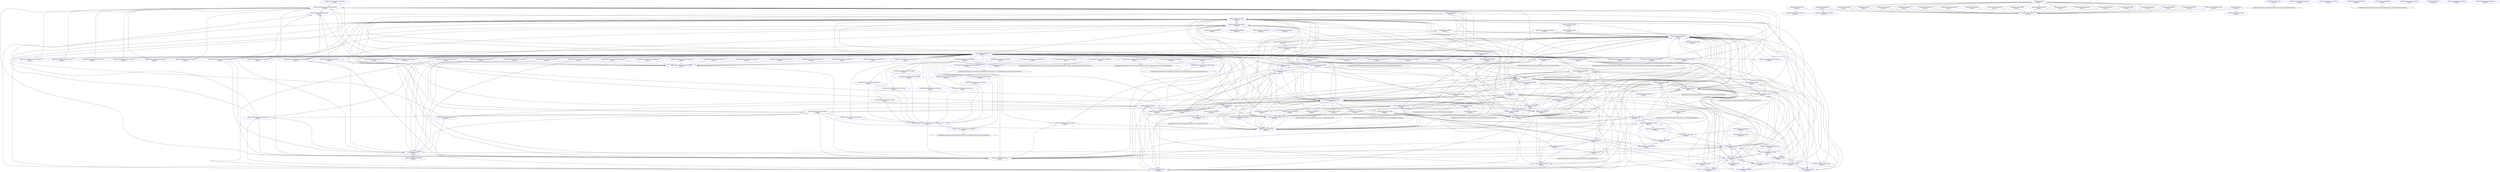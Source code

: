 // online environment: https://dreampuf.github.io/GraphvizOnline
// we highly recomend for readability reasons you use the "Circo" engine

digraph G {

// --- Inner Class: smallsql.database.ExpressionFunctionACos ---

smallsqldatabaseExpressionFunctionACos [label="smallsql.database.ExpressionFunctionACos\ncouplings: 1",fillcolor=white,color=blue]

// --- Inner Class: smallsql.database.CommandDrop ---

smallsqldatabaseCommandDrop [label="smallsql.database.CommandDrop\ncouplings: 2",fillcolor=white,color=blue]

// --- Inner Class: smallsql.junit.TestOperatoren.TestValue ---

smallsqljunitTestOperatorenTestValue [label="smallsql.junit.TestOperatoren.TestValue\ncouplings: 0",fillcolor=white,color=blue]

// --- Inner Class: smallsql.database.ExpressionValue ---

smallsqldatabaseExpressionValue [label="smallsql.database.ExpressionValue\ncouplings: 9",fillcolor=white,color=blue]

// --- Inner Class: smallsql.junit.TestDataTypes ---

smallsqljunitTestDataTypes [label="smallsql.junit.TestDataTypes\ncouplings: 1",fillcolor=white,color=blue]

// --- Inner Class: smallsql.database.SSSavepoint ---

smallsqldatabaseSSSavepoint [label="smallsql.database.SSSavepoint\ncouplings: 0",fillcolor=white,color=blue]

// --- Inner Class: smallsql.database.ExpressionFunctionLocate ---

smallsqldatabaseExpressionFunctionLocate [label="smallsql.database.ExpressionFunctionLocate\ncouplings: 1",fillcolor=white,color=blue]

// --- Inner Class: smallsql.database.ExpressionInSelect ---

smallsqldatabaseExpressionInSelect [label="smallsql.database.ExpressionInSelect\ncouplings: 3",fillcolor=white,color=blue]

// --- Inner Class: smallsql.database.LongTreeListEnum ---

smallsqldatabaseLongTreeListEnum [label="smallsql.database.LongTreeListEnum\ncouplings: 0",fillcolor=white,color=blue]

// --- Inner Class: smallsql.database.CommandDelete ---

smallsqldatabaseCommandDelete [label="smallsql.database.CommandDelete\ncouplings: 5",fillcolor=white,color=blue]

// --- Inner Class: smallsql.database.Command ---

smallsqldatabaseCommand [label="smallsql.database.Command\ncouplings: 7",fillcolor=white,color=blue]

// --- Inner Class: smallsql.database.CommandInsert ---

smallsqldatabaseCommandInsert [label="smallsql.database.CommandInsert\ncouplings: 13",fillcolor=white,color=blue]

// --- Inner Class: smallsql.database.Strings ---

smallsqldatabaseStrings [label="smallsql.database.Strings\ncouplings: 0",fillcolor=white,color=blue]

// --- Inner Class: smallsql.database.ExpressionFunctionRound ---

smallsqldatabaseExpressionFunctionRound [label="smallsql.database.ExpressionFunctionRound\ncouplings: 1",fillcolor=white,color=blue]

// --- Inner Class: smallsql.database.IndexScrollStatus ---

smallsqldatabaseIndexScrollStatus [label="smallsql.database.IndexScrollStatus\ncouplings: 5",fillcolor=white,color=blue]

// --- Inner Class: smallsql.database.ExpressionFunctionSin ---

smallsqldatabaseExpressionFunctionSin [label="smallsql.database.ExpressionFunctionSin\ncouplings: 1",fillcolor=white,color=blue]

// --- Inner Class: smallsql.database.ExpressionFunctionRadians ---

smallsqldatabaseExpressionFunctionRadians [label="smallsql.database.ExpressionFunctionRadians\ncouplings: 1",fillcolor=white,color=blue]

// --- Inner Class: smallsql.database.Index ---

smallsqldatabaseIndex [label="smallsql.database.Index\ncouplings: 6",fillcolor=white,color=blue]

// --- Inner Class: smallsql.database.MutableFloat ---

smallsqldatabaseMutableFloat [label="smallsql.database.MutableFloat\ncouplings: 0",fillcolor=white,color=blue]

// --- Inner Class: smallsql.database.FileIndexNode ---

smallsqldatabaseFileIndexNode [label="smallsql.database.FileIndexNode\ncouplings: 4",fillcolor=white,color=blue]

// --- Inner Class: smallsql.database.ExpressionFunctionATan ---

smallsqldatabaseExpressionFunctionATan [label="smallsql.database.ExpressionFunctionATan\ncouplings: 1",fillcolor=white,color=blue]

// --- Inner Class: smallsql.database.ExpressionFunctionTan ---

smallsqldatabaseExpressionFunctionTan [label="smallsql.database.ExpressionFunctionTan\ncouplings: 1",fillcolor=white,color=blue]

// --- Inner Class: smallsql.junit.TestOperatoren ---

smallsqljunitTestOperatoren [label="smallsql.junit.TestOperatoren\ncouplings: 2",fillcolor=white,color=blue]

// --- Inner Class: smallsql.database.ExpressionFunctionDayOfYear ---

smallsqldatabaseExpressionFunctionDayOfYear [label="smallsql.database.ExpressionFunctionDayOfYear\ncouplings: 2",fillcolor=white,color=blue]

// --- Inner Class: smallsql.junit.AllTests ---

smallsqljunitAllTests [label="smallsql.junit.AllTests\ncouplings: 17",fillcolor=white,color=blue]

// --- Inner Class: smallsql.junit.TestDeleteUpdate ---

smallsqljunitTestDeleteUpdate [label="smallsql.junit.TestDeleteUpdate\ncouplings: 1",fillcolor=white,color=blue]

// --- Inner Class: smallsql.database.SQLParser ---

smallsqldatabaseSQLParser [label="smallsql.database.SQLParser\ncouplings: 87",fillcolor=white,color=blue]

// --- Inner Class: smallsql.database.MemoryStream ---

smallsqldatabaseMemoryStream [label="smallsql.database.MemoryStream\ncouplings: 0",fillcolor=white,color=blue]

// --- Inner Class: smallsql.database.TableStorePageInsert ---

smallsqldatabaseTableStorePageInsert [label="smallsql.database.TableStorePageInsert\ncouplings: 4",fillcolor=white,color=blue]

// --- Inner Class: smallsql.junit.TestAlterTable2 ---

smallsqljunitTestAlterTable2 [label="smallsql.junit.TestAlterTable2\ncouplings: 1",fillcolor=white,color=blue]

// --- Inner Class: smallsql.database.Logger ---

smallsqldatabaseLogger [label="smallsql.database.Logger\ncouplings: 0",fillcolor=white,color=blue]

// --- Inner Class: smallsql.database.SSResultSet ---

smallsqldatabaseSSResultSet [label="smallsql.database.SSResultSet\ncouplings: 5",fillcolor=white,color=blue]

// --- Inner Class: smallsql.junit.TestExceptions ---

smallsqljunitTestExceptions [label="smallsql.junit.TestExceptions\ncouplings: 2",fillcolor=white,color=blue]

// --- Inner Class: smallsql.junit.TestFunctions ---

smallsqljunitTestFunctions [label="smallsql.junit.TestFunctions\ncouplings: 1",fillcolor=white,color=blue]

// --- Inner Class: smallsql.junit.TestGroupBy ---

smallsqljunitTestGroupBy [label="smallsql.junit.TestGroupBy\ncouplings: 1",fillcolor=white,color=blue]

// --- Inner Class: smallsql.database.MemoryResult ---

smallsqldatabaseMemoryResult [label="smallsql.database.MemoryResult\ncouplings: 7",fillcolor=white,color=blue]

// --- Inner Class: smallsql.database.language.Language_en ---

smallsqldatabaselanguageLanguage_en [label="smallsql.database.language.Language_en\ncouplings: 0",fillcolor=white,color=blue]

// --- Inner Class: smallsql.database.IndexDescription ---

smallsqldatabaseIndexDescription [label="smallsql.database.IndexDescription\ncouplings: 9",fillcolor=white,color=blue]

// --- Inner Class: smallsql.tools.CommandLine ---

smallsqltoolsCommandLine [label="smallsql.tools.CommandLine\ncouplings: 1",fillcolor=white,color=blue]

// --- Inner Class: smallsql.database.ExpressionFunctionReturnString ---

smallsqldatabaseExpressionFunctionReturnString [label="smallsql.database.ExpressionFunctionReturnString\ncouplings: 1",fillcolor=white,color=blue]

// --- Inner Class: smallsql.database.IndexDescriptions ---

smallsqldatabaseIndexDescriptions [label="smallsql.database.IndexDescriptions\ncouplings: 5",fillcolor=white,color=blue]

// --- Inner Class: smallsql.database.IndexNodeScrollStatus ---

smallsqldatabaseIndexNodeScrollStatus [label="smallsql.database.IndexNodeScrollStatus\ncouplings: 1",fillcolor=white,color=blue]

// --- Inner Class: smallsql.database.TableView ---

smallsqldatabaseTableView [label="smallsql.database.TableView\ncouplings: 7",fillcolor=white,color=blue]

// --- Inner Class: smallsql.database.CommandSelect ---

smallsqldatabaseCommandSelect [label="smallsql.database.CommandSelect\ncouplings: 22",fillcolor=white,color=blue]

// --- Inner Class: smallsql.database.ExpressionFunctionMod ---

smallsqldatabaseExpressionFunctionMod [label="smallsql.database.ExpressionFunctionMod\ncouplings: 1",fillcolor=white,color=blue]

// --- Inner Class: smallsql.database.ExpressionFunctionPI ---

smallsqldatabaseExpressionFunctionPI [label="smallsql.database.ExpressionFunctionPI\ncouplings: 1",fillcolor=white,color=blue]

// --- Inner Class: smallsql.database.ExpressionFunctionAscii ---

smallsqldatabaseExpressionFunctionAscii [label="smallsql.database.ExpressionFunctionAscii\ncouplings: 1",fillcolor=white,color=blue]

// --- Inner Class: smallsql.database.Where ---

smallsqldatabaseWhere [label="smallsql.database.Where\ncouplings: 2",fillcolor=white,color=blue]

// --- Inner Class: smallsql.database.ExpressionFunctionReturnFloat ---

smallsqldatabaseExpressionFunctionReturnFloat [label="smallsql.database.ExpressionFunctionReturnFloat\ncouplings: 2",fillcolor=white,color=blue]

// --- Inner Class: smallsql.database.CreateFile ---

smallsqldatabaseCreateFile [label="smallsql.database.CreateFile\ncouplings: 3",fillcolor=white,color=blue]

// --- Inner Class: smallsql.database.ExpressionFunctionReturnInt ---

smallsqldatabaseExpressionFunctionReturnInt [label="smallsql.database.ExpressionFunctionReturnInt\ncouplings: 2",fillcolor=white,color=blue]

// --- Inner Class: smallsql.database.StoreImpl ---

smallsqldatabaseStoreImpl [label="smallsql.database.StoreImpl\ncouplings: 12",fillcolor=white,color=blue]

// --- Inner Class: smallsql.database.ExpressionFunctionLog10 ---

smallsqldatabaseExpressionFunctionLog10 [label="smallsql.database.ExpressionFunctionLog10\ncouplings: 1",fillcolor=white,color=blue]

// --- Inner Class: smallsql.database.ExpressionFunctionReturnP1 ---

smallsqldatabaseExpressionFunctionReturnP1 [label="smallsql.database.ExpressionFunctionReturnP1\ncouplings: 1",fillcolor=white,color=blue]

// --- Inner Class: smallsql.database.ExpressionFunctionFloor ---

smallsqldatabaseExpressionFunctionFloor [label="smallsql.database.ExpressionFunctionFloor\ncouplings: 1",fillcolor=white,color=blue]

// --- Inner Class: smallsql.database.ForeignKeys ---

smallsqldatabaseForeignKeys [label="smallsql.database.ForeignKeys\ncouplings: 1",fillcolor=white,color=blue]

// --- Inner Class: smallsql.database.ExpressionFunctionCeiling ---

smallsqldatabaseExpressionFunctionCeiling [label="smallsql.database.ExpressionFunctionCeiling\ncouplings: 1",fillcolor=white,color=blue]

// --- Inner Class: smallsql.junit.TestJoins ---

smallsqljunitTestJoins [label="smallsql.junit.TestJoins\ncouplings: 2",fillcolor=white,color=blue]

// --- Inner Class: smallsql.database.ExpressionFunctionReturnP1StringAndBinary ---

smallsqldatabaseExpressionFunctionReturnP1StringAndBinary [label="smallsql.database.ExpressionFunctionReturnP1StringAndBinary\ncouplings: 2",fillcolor=white,color=blue]

// --- Inner Class: smallsql.database.ExpressionFunctionASin ---

smallsqldatabaseExpressionFunctionASin [label="smallsql.database.ExpressionFunctionASin\ncouplings: 1",fillcolor=white,color=blue]

// --- Inner Class: smallsql.database.ExpressionFunctionSign ---

smallsqldatabaseExpressionFunctionSign [label="smallsql.database.ExpressionFunctionSign\ncouplings: 1",fillcolor=white,color=blue]

// --- Inner Class: smallsql.database.ExpressionFunctionReplace ---

smallsqldatabaseExpressionFunctionReplace [label="smallsql.database.ExpressionFunctionReplace\ncouplings: 1",fillcolor=white,color=blue]

// --- Inner Class: smallsql.database.ExpressionFunctionUCase ---

smallsqldatabaseExpressionFunctionUCase [label="smallsql.database.ExpressionFunctionUCase\ncouplings: 1",fillcolor=white,color=blue]

// --- Inner Class: smallsql.junit.TestLanguage ---

smallsqljunitTestLanguage [label="smallsql.junit.TestLanguage\ncouplings: 1",fillcolor=white,color=blue]

// --- Inner Class: smallsql.database.GroupResult ---

smallsqldatabaseGroupResult [label="smallsql.database.GroupResult\ncouplings: 10",fillcolor=white,color=blue]

// --- Inner Class: smallsql.database.JoinScroll ---

smallsqldatabaseJoinScroll [label="smallsql.database.JoinScroll\ncouplings: 1",fillcolor=white,color=blue]

// --- Inner Class: smallsql.junit.TestIdentifer ---

smallsqljunitTestIdentifer [label="smallsql.junit.TestIdentifer\ncouplings: 1",fillcolor=white,color=blue]

// --- Inner Class: smallsql.database.DataSource ---

smallsqldatabaseDataSource [label="smallsql.database.DataSource\ncouplings: 6",fillcolor=white,color=blue]

// --- Inner Class: smallsql.database.StorePageLink ---

smallsqldatabaseStorePageLink [label="smallsql.database.StorePageLink\ncouplings: 4",fillcolor=white,color=blue]

// --- Inner Class: smallsql.junit.TestAlterTable ---

smallsqljunitTestAlterTable [label="smallsql.junit.TestAlterTable\ncouplings: 1",fillcolor=white,color=blue]

// --- Inner Class: smallsql.database.ExpressionFunctionCharLen ---

smallsqldatabaseExpressionFunctionCharLen [label="smallsql.database.ExpressionFunctionCharLen\ncouplings: 1",fillcolor=white,color=blue]

// --- Inner Class: smallsql.database.MutableDouble ---

smallsqldatabaseMutableDouble [label="smallsql.database.MutableDouble\ncouplings: 0",fillcolor=white,color=blue]

// --- Inner Class: smallsql.database.ExpressionFunctionLCase ---

smallsqldatabaseExpressionFunctionLCase [label="smallsql.database.ExpressionFunctionLCase\ncouplings: 1",fillcolor=white,color=blue]

// --- Inner Class: smallsql.database.ExpressionFunctionRight ---

smallsqldatabaseExpressionFunctionRight [label="smallsql.database.ExpressionFunctionRight\ncouplings: 1",fillcolor=white,color=blue]

// --- Inner Class: smallsql.database.SearchNode ---

smallsqldatabaseSearchNode [label="smallsql.database.SearchNode\ncouplings: 0",fillcolor=white,color=blue]

// --- Inner Class: smallsql.database.SSCallableStatement ---

smallsqldatabaseSSCallableStatement [label="smallsql.database.SSCallableStatement\ncouplings: 4",fillcolor=white,color=blue]

// --- Inner Class: smallsql.database.SSConnection ---

smallsqldatabaseSSConnection [label="smallsql.database.SSConnection\ncouplings: 8",fillcolor=white,color=blue]

// --- Inner Class: smallsql.junit.TestExceptionMethods ---

smallsqljunitTestExceptionMethods [label="smallsql.junit.TestExceptionMethods\ncouplings: 1",fillcolor=white,color=blue]

// --- Inner Class: smallsql.database.Utils ---

smallsqldatabaseUtils [label="smallsql.database.Utils\ncouplings: 7",fillcolor=white,color=blue]

// --- Inner Class: smallsql.database.MutableNumeric ---

smallsqldatabaseMutableNumeric [label="smallsql.database.MutableNumeric\ncouplings: 0",fillcolor=white,color=blue]

// --- Inner Class: smallsql.database.Expressions ---

smallsqldatabaseExpressions [label="smallsql.database.Expressions\ncouplings: 1",fillcolor=white,color=blue]

// --- Inner Class: smallsql.database.Join ---

smallsqldatabaseJoin [label="smallsql.database.Join\ncouplings: 7",fillcolor=white,color=blue]

// --- Inner Class: smallsql.database.StoreNoCurrentRow ---

smallsqldatabaseStoreNoCurrentRow [label="smallsql.database.StoreNoCurrentRow\ncouplings: 3",fillcolor=white,color=blue]

// --- Inner Class: smallsql.database.Table ---

smallsqldatabaseTable [label="smallsql.database.Table\ncouplings: 12",fillcolor=white,color=blue]

// --- Inner Class: smallsql.database.SQLTokenizer ---

smallsqldatabaseSQLTokenizer [label="smallsql.database.SQLTokenizer\ncouplings: 2",fillcolor=white,color=blue]

// --- Inner Class: smallsql.junit.TestResultSet ---

smallsqljunitTestResultSet [label="smallsql.junit.TestResultSet\ncouplings: 1",fillcolor=white,color=blue]

// --- Inner Class: smallsql.junit.TestOther ---

smallsqljunitTestOther [label="smallsql.junit.TestOther\ncouplings: 1",fillcolor=white,color=blue]

// --- Inner Class: smallsql.database.CommandUpdate ---

smallsqldatabaseCommandUpdate [label="smallsql.database.CommandUpdate\ncouplings: 9",fillcolor=white,color=blue]

// --- Inner Class: smallsql.junit.TestTokenizer ---

smallsqljunitTestTokenizer [label="smallsql.junit.TestTokenizer\ncouplings: 1",fillcolor=white,color=blue]

// --- Inner Class: smallsql.database.Store ---

smallsqldatabaseStore [label="smallsql.database.Store\ncouplings: 3",fillcolor=white,color=blue]

// --- Inner Class: smallsql.database.ExpressionFunctionMonth ---

smallsqldatabaseExpressionFunctionMonth [label="smallsql.database.ExpressionFunctionMonth\ncouplings: 2",fillcolor=white,color=blue]

// --- Inner Class: smallsql.database.Lobs ---

smallsqldatabaseLobs [label="smallsql.database.Lobs\ncouplings: 2",fillcolor=white,color=blue]

// --- Inner Class: smallsql.database.SQLToken ---

smallsqldatabaseSQLToken [label="smallsql.database.SQLToken\ncouplings: 0",fillcolor=white,color=blue]

// --- Inner Class: smallsql.database.ExpressionFunctionTimestampAdd ---

smallsqldatabaseExpressionFunctionTimestampAdd [label="smallsql.database.ExpressionFunctionTimestampAdd\ncouplings: 4",fillcolor=white,color=blue]

// --- Inner Class: smallsql.database.ExpressionFunctionDayOfWeek ---

smallsqldatabaseExpressionFunctionDayOfWeek [label="smallsql.database.ExpressionFunctionDayOfWeek\ncouplings: 1",fillcolor=white,color=blue]

// --- Inner Class: smallsql.database.TableViewResult ---

smallsqldatabaseTableViewResult [label="smallsql.database.TableViewResult\ncouplings: 10",fillcolor=white,color=blue]

// --- Inner Class: smallsql.database.Identity ---

smallsqldatabaseIdentity [label="smallsql.database.Identity\ncouplings: 3",fillcolor=white,color=blue]

// --- Inner Class: smallsql.database.ExpressionFunctionHour ---

smallsqldatabaseExpressionFunctionHour [label="smallsql.database.ExpressionFunctionHour\ncouplings: 2",fillcolor=white,color=blue]

// --- Inner Class: smallsql.database.TransactionStep ---

smallsqldatabaseTransactionStep [label="smallsql.database.TransactionStep\ncouplings: 0",fillcolor=white,color=blue]

// --- Inner Class: smallsql.database.ExpressionFunctionLog ---

smallsqldatabaseExpressionFunctionLog [label="smallsql.database.ExpressionFunctionLog\ncouplings: 1",fillcolor=white,color=blue]

// --- Inner Class: smallsql.database.LongTreeList ---

smallsqldatabaseLongTreeList [label="smallsql.database.LongTreeList\ncouplings: 2",fillcolor=white,color=blue]

// --- Inner Class: smallsql.database.ExpressionFunctionIIF ---

smallsqldatabaseExpressionFunctionIIF [label="smallsql.database.ExpressionFunctionIIF\ncouplings: 2",fillcolor=white,color=blue]

// --- Inner Class: smallsql.database.CommandCreateView ---

smallsqldatabaseCommandCreateView [label="smallsql.database.CommandCreateView\ncouplings: 5",fillcolor=white,color=blue]

// --- Inner Class: smallsql.database.ExpressionFunctionLTrim ---

smallsqldatabaseExpressionFunctionLTrim [label="smallsql.database.ExpressionFunctionLTrim\ncouplings: 1",fillcolor=white,color=blue]

// --- Inner Class: smallsql.database.ExpressionName ---

smallsqldatabaseExpressionName [label="smallsql.database.ExpressionName\ncouplings: 5",fillcolor=white,color=blue]

// --- Inner Class: smallsql.database.Distinct ---

smallsqldatabaseDistinct [label="smallsql.database.Distinct\ncouplings: 3",fillcolor=white,color=blue]

// --- Inner Class: smallsql.database.ForeignKey ---

smallsqldatabaseForeignKey [label="smallsql.database.ForeignKey\ncouplings: 1",fillcolor=white,color=blue]

// --- Inner Class: smallsql.database.ColumnExpression ---

smallsqldatabaseColumnExpression [label="smallsql.database.ColumnExpression\ncouplings: 2",fillcolor=white,color=blue]

// --- Inner Class: smallsql.database.CommandTable ---

smallsqldatabaseCommandTable [label="smallsql.database.CommandTable\ncouplings: 13",fillcolor=white,color=blue]

// --- Inner Class: smallsql.database.Database ---

smallsqldatabaseDatabase [label="smallsql.database.Database\ncouplings: 12",fillcolor=white,color=blue]

// --- Inner Class: smallsql.database.ExpressionFunctionSpace ---

smallsqldatabaseExpressionFunctionSpace [label="smallsql.database.ExpressionFunctionSpace\ncouplings: 1",fillcolor=white,color=blue]

// --- Inner Class: smallsql.junit.TestOrderBy ---

smallsqljunitTestOrderBy [label="smallsql.junit.TestOrderBy\ncouplings: 1",fillcolor=white,color=blue]

// --- Inner Class: smallsql.database.SSStatement ---

smallsqldatabaseSSStatement [label="smallsql.database.SSStatement\ncouplings: 3",fillcolor=white,color=blue]

// --- Inner Class: smallsql.database.RowSource ---

smallsqldatabaseRowSource [label="smallsql.database.RowSource\ncouplings: 1",fillcolor=white,color=blue]

// --- Inner Class: smallsql.junit.TestStatement ---

smallsqljunitTestStatement [label="smallsql.junit.TestStatement\ncouplings: 1",fillcolor=white,color=blue]

// --- Inner Class: smallsql.database.ExpressionFunctionTruncate ---

smallsqldatabaseExpressionFunctionTruncate [label="smallsql.database.ExpressionFunctionTruncate\ncouplings: 1",fillcolor=white,color=blue]

// --- Inner Class: smallsql.database.ExpressionFunctionPower ---

smallsqldatabaseExpressionFunctionPower [label="smallsql.database.ExpressionFunctionPower\ncouplings: 1",fillcolor=white,color=blue]

// --- Inner Class: smallsql.database.ExpressionFunctionExp ---

smallsqldatabaseExpressionFunctionExp [label="smallsql.database.ExpressionFunctionExp\ncouplings: 1",fillcolor=white,color=blue]

// --- Inner Class: smallsql.database.UnionAll ---

smallsqldatabaseUnionAll [label="smallsql.database.UnionAll\ncouplings: 4",fillcolor=white,color=blue]

// --- Inner Class: smallsql.database.DateTime ---

smallsqldatabaseDateTime [label="smallsql.database.DateTime\ncouplings: 1",fillcolor=white,color=blue]

// --- Inner Class: smallsql.junit.TestFunctions.TestValue ---

smallsqljunitTestFunctionsTestValue [label="smallsql.junit.TestFunctions.TestValue\ncouplings: 0",fillcolor=white,color=blue]

// --- Inner Class: smallsql.database.ViewResult ---

smallsqldatabaseViewResult [label="smallsql.database.ViewResult\ncouplings: 8",fillcolor=white,color=blue]

// --- Inner Class: smallsql.database.MutableLong ---

smallsqldatabaseMutableLong [label="smallsql.database.MutableLong\ncouplings: 0",fillcolor=white,color=blue]

// --- Inner Class: smallsql.database.TableResult ---

smallsqldatabaseTableResult [label="smallsql.database.TableResult\ncouplings: 12",fillcolor=white,color=blue]

// --- Inner Class: smallsql.database.ExpressionFunctionSubstring ---

smallsqldatabaseExpressionFunctionSubstring [label="smallsql.database.ExpressionFunctionSubstring\ncouplings: 1",fillcolor=white,color=blue]

// --- Inner Class: smallsql.database.ExpressionFunctionLeft ---

smallsqldatabaseExpressionFunctionLeft [label="smallsql.database.ExpressionFunctionLeft\ncouplings: 1",fillcolor=white,color=blue]

// --- Inner Class: smallsql.database.MutableInteger ---

smallsqldatabaseMutableInteger [label="smallsql.database.MutableInteger\ncouplings: 0",fillcolor=white,color=blue]

// --- Inner Class: smallsql.database.ExpressionFunctionRepeat ---

smallsqldatabaseExpressionFunctionRepeat [label="smallsql.database.ExpressionFunctionRepeat\ncouplings: 1",fillcolor=white,color=blue]

// --- Inner Class: smallsql.database.CommandCreateDatabase ---

smallsqldatabaseCommandCreateDatabase [label="smallsql.database.CommandCreateDatabase\ncouplings: 1",fillcolor=white,color=blue]

// --- Inner Class: smallsql.database.ExpressionFunction ---

smallsqldatabaseExpressionFunction [label="smallsql.database.ExpressionFunction\ncouplings: 1",fillcolor=white,color=blue]

// --- Inner Class: smallsql.database.SmallSQLException ---

smallsqldatabaseSmallSQLException [label="smallsql.database.SmallSQLException\ncouplings: 0",fillcolor=white,color=blue]

// --- Inner Class: smallsql.database.Expression ---

smallsqldatabaseExpression [label="smallsql.database.Expression\ncouplings: 2",fillcolor=white,color=blue]

// --- Inner Class: smallsql.database.TableViewMap ---

smallsqldatabaseTableViewMap [label="smallsql.database.TableViewMap\ncouplings: 1",fillcolor=white,color=blue]

// --- Inner Class: smallsql.database.Scrollable ---

smallsqldatabaseScrollable [label="smallsql.database.Scrollable\ncouplings: 2",fillcolor=white,color=blue]

// --- Inner Class: smallsql.database.StorePageMap ---

smallsqldatabaseStorePageMap [label="smallsql.database.StorePageMap\ncouplings: 1",fillcolor=white,color=blue]

// --- Inner Class: smallsql.database.language.Language_it ---

smallsqldatabaselanguageLanguage_it [label="smallsql.database.language.Language_it\ncouplings: 0",fillcolor=white,color=blue]

// --- Inner Class: smallsql.database.Columns ---

smallsqldatabaseColumns [label="smallsql.database.Columns\ncouplings: 1",fillcolor=white,color=blue]

// --- Inner Class: smallsql.junit.TestDBMetaData ---

smallsqljunitTestDBMetaData [label="smallsql.junit.TestDBMetaData\ncouplings: 1",fillcolor=white,color=blue]

// --- Inner Class: smallsql.database.ExpressionFunctionSqrt ---

smallsqldatabaseExpressionFunctionSqrt [label="smallsql.database.ExpressionFunctionSqrt\ncouplings: 1",fillcolor=white,color=blue]

// --- Inner Class: smallsql.database.LongList ---

smallsqldatabaseLongList [label="smallsql.database.LongList\ncouplings: 0",fillcolor=white,color=blue]

// --- Inner Class: smallsql.database.FileIndex ---

smallsqldatabaseFileIndex [label="smallsql.database.FileIndex\ncouplings: 3",fillcolor=white,color=blue]

// --- Inner Class: smallsql.database.Column ---

smallsqldatabaseColumn [label="smallsql.database.Column\ncouplings: 4",fillcolor=white,color=blue]

// --- Inner Class: smallsql.junit.TestScrollable ---

smallsqljunitTestScrollable [label="smallsql.junit.TestScrollable\ncouplings: 1",fillcolor=white,color=blue]

// --- Inner Class: smallsql.database.ExpressionFunctionDegrees ---

smallsqldatabaseExpressionFunctionDegrees [label="smallsql.database.ExpressionFunctionDegrees\ncouplings: 1",fillcolor=white,color=blue]

// --- Inner Class: smallsql.junit.BenchTest ---

smallsqljunitBenchTest [label="smallsql.junit.BenchTest\ncouplings: 0",fillcolor=white,color=blue]

// --- Inner Class: smallsql.database.ExpressionFunctionRTrim ---

smallsqldatabaseExpressionFunctionRTrim [label="smallsql.database.ExpressionFunctionRTrim\ncouplings: 1",fillcolor=white,color=blue]

// --- Inner Class: smallsql.junit.TestTransactions ---

smallsqljunitTestTransactions [label="smallsql.junit.TestTransactions\ncouplings: 1",fillcolor=white,color=blue]

// --- Inner Class: smallsql.database.ExpressionFunctionCase ---

smallsqldatabaseExpressionFunctionCase [label="smallsql.database.ExpressionFunctionCase\ncouplings: 3",fillcolor=white,color=blue]

// --- Inner Class: smallsql.database.SSDatabaseMetaData ---

smallsqldatabaseSSDatabaseMetaData [label="smallsql.database.SSDatabaseMetaData\ncouplings: 9",fillcolor=white,color=blue]

// --- Inner Class: smallsql.database.ExpressionFunctionCot ---

smallsqldatabaseExpressionFunctionCot [label="smallsql.database.ExpressionFunctionCot\ncouplings: 1",fillcolor=white,color=blue]

// --- Inner Class: smallsql.database.ExpressionFunctionRand ---

smallsqldatabaseExpressionFunctionRand [label="smallsql.database.ExpressionFunctionRand\ncouplings: 1",fillcolor=white,color=blue]

// --- Inner Class: smallsql.database.ExpressionFunctionDifference ---

smallsqldatabaseExpressionFunctionDifference [label="smallsql.database.ExpressionFunctionDifference\ncouplings: 1",fillcolor=white,color=blue]

// --- Inner Class: smallsql.junit.TestJoins.TestValue ---

smallsqljunitTestJoinsTestValue [label="smallsql.junit.TestJoins.TestValue\ncouplings: 0",fillcolor=white,color=blue]

// --- Inner Class: smallsql.database.ExpressionFunctionCos ---

smallsqldatabaseExpressionFunctionCos [label="smallsql.database.ExpressionFunctionCos\ncouplings: 1",fillcolor=white,color=blue]

// --- Inner Class: smallsql.database.SortedResult ---

smallsqldatabaseSortedResult [label="smallsql.database.SortedResult\ncouplings: 3",fillcolor=white,color=blue]

// --- Inner Class: smallsql.database.StorePage ---

smallsqldatabaseStorePage [label="smallsql.database.StorePage\ncouplings: 1",fillcolor=white,color=blue]

// --- Inner Class: smallsql.database.ExpressionFunctionConvert ---

smallsqldatabaseExpressionFunctionConvert [label="smallsql.database.ExpressionFunctionConvert\ncouplings: 5",fillcolor=white,color=blue]

// --- Inner Class: smallsql.database.ExpressionArithmetic ---

smallsqldatabaseExpressionArithmetic [label="smallsql.database.ExpressionArithmetic\ncouplings: 7",fillcolor=white,color=blue]

// --- Inner Class: smallsql.database.ExpressionFunctionYear ---

smallsqldatabaseExpressionFunctionYear [label="smallsql.database.ExpressionFunctionYear\ncouplings: 2",fillcolor=white,color=blue]

// --- Inner Class: smallsql.database.DateTime.Details ---

smallsqldatabaseDateTimeDetails [label="smallsql.database.DateTime.Details\ncouplings: 1",fillcolor=white,color=blue]

// --- Inner Class: smallsql.junit.TestExceptions.TestValue ---

smallsqljunitTestExceptionsTestValue [label="smallsql.junit.TestExceptions.TestValue\ncouplings: 0",fillcolor=white,color=blue]

// --- Inner Class: smallsql.database.NoFromResult ---

smallsqldatabaseNoFromResult [label="smallsql.database.NoFromResult\ncouplings: 2",fillcolor=white,color=blue]

// --- Inner Class: smallsql.junit.TestMoneyRounding ---

smallsqljunitTestMoneyRounding [label="smallsql.junit.TestMoneyRounding\ncouplings: 0",fillcolor=white,color=blue]

// --- Inner Class: smallsql.database.language.Language ---

smallsqldatabaselanguageLanguage [label="smallsql.database.language.Language\ncouplings: 0",fillcolor=white,color=blue]

// --- Inner Class: smallsql.database.ExpressionFunctionLength ---

smallsqldatabaseExpressionFunctionLength [label="smallsql.database.ExpressionFunctionLength\ncouplings: 1",fillcolor=white,color=blue]

// --- Inner Class: smallsql.junit.BasicTestCase ---

smallsqljunitBasicTestCase [label="smallsql.junit.BasicTestCase\ncouplings: 0",fillcolor=white,color=blue]

// --- Inner Class: smallsql.database.language.Language_de ---

smallsqldatabaselanguageLanguage_de [label="smallsql.database.language.Language_de\ncouplings: 0",fillcolor=white,color=blue]

// --- Inner Class: smallsql.database.SSDriver ---

smallsqldatabaseSSDriver [label="smallsql.database.SSDriver\ncouplings: 1",fillcolor=white,color=blue]

// --- Inner Class: smallsql.database.ExpressionFunctionReturnP1Number ---

smallsqldatabaseExpressionFunctionReturnP1Number [label="smallsql.database.ExpressionFunctionReturnP1Number\ncouplings: 1",fillcolor=white,color=blue]

// --- Inner Class: smallsql.database.Money ---

smallsqldatabaseMoney [label="smallsql.database.Money\ncouplings: 0",fillcolor=white,color=blue]

// --- Inner Class: smallsql.database.ExpressionFunctionBitLen ---

smallsqldatabaseExpressionFunctionBitLen [label="smallsql.database.ExpressionFunctionBitLen\ncouplings: 1",fillcolor=white,color=blue]

// --- Inner Class: smallsql.database.SSPreparedStatement ---

smallsqldatabaseSSPreparedStatement [label="smallsql.database.SSPreparedStatement\ncouplings: 7",fillcolor=white,color=blue]

// --- Inner Class: smallsql.database.LongLongList ---

smallsqldatabaseLongLongList [label="smallsql.database.LongLongList\ncouplings: 0",fillcolor=white,color=blue]

// --- Inner Class: smallsql.database.CommandSet ---

smallsqldatabaseCommandSet [label="smallsql.database.CommandSet\ncouplings: 4",fillcolor=white,color=blue]

// --- Inner Class: smallsql.database.StoreNull ---

smallsqldatabaseStoreNull [label="smallsql.database.StoreNull\ncouplings: 3",fillcolor=white,color=blue]

// --- Inner Class: smallsql.database.ExpressionFunctionInsert ---

smallsqldatabaseExpressionFunctionInsert [label="smallsql.database.ExpressionFunctionInsert\ncouplings: 1",fillcolor=white,color=blue]

// --- Inner Class: smallsql.database.View ---

smallsqldatabaseView [label="smallsql.database.View\ncouplings: 13",fillcolor=white,color=blue]

// --- Inner Class: smallsql.database.ExpressionFunctionTimestampDiff ---

smallsqldatabaseExpressionFunctionTimestampDiff [label="smallsql.database.ExpressionFunctionTimestampDiff\ncouplings: 4",fillcolor=white,color=blue]

// --- Inner Class: smallsql.database.StorePageMap.Entry ---

smallsqldatabaseStorePageMapEntry [label="smallsql.database.StorePageMap.Entry\ncouplings: 1",fillcolor=white,color=blue]

// --- Inner Class: smallsql.database.ExpressionFunctionSoundex ---

smallsqldatabaseExpressionFunctionSoundex [label="smallsql.database.ExpressionFunctionSoundex\ncouplings: 1",fillcolor=white,color=blue]

// --- Inner Class: smallsql.database.ExpressionFunctionDayOfMonth ---

smallsqldatabaseExpressionFunctionDayOfMonth [label="smallsql.database.ExpressionFunctionDayOfMonth\ncouplings: 1",fillcolor=white,color=blue]

// --- Inner Class: smallsql.database.IndexNode ---

smallsqldatabaseIndexNode [label="smallsql.database.IndexNode\ncouplings: 2",fillcolor=white,color=blue]

// --- Inner Class: smallsql.database.ExpressionFunctionAbs ---

smallsqldatabaseExpressionFunctionAbs [label="smallsql.database.ExpressionFunctionAbs\ncouplings: 3",fillcolor=white,color=blue]

// --- Inner Class: smallsql.database.TableStorePage ---

smallsqldatabaseTableStorePage [label="smallsql.database.TableStorePage\ncouplings: 3",fillcolor=white,color=blue]

// --- Inner Class: smallsql.database.ExpressionFunctionOctetLen ---

smallsqldatabaseExpressionFunctionOctetLen [label="smallsql.database.ExpressionFunctionOctetLen\ncouplings: 1",fillcolor=white,color=blue]

// --- Inner Class: smallsql.database.ExpressionFunctionChar ---

smallsqldatabaseExpressionFunctionChar [label="smallsql.database.ExpressionFunctionChar\ncouplings: 1",fillcolor=white,color=blue]

// --- Inner Class: smallsql.database.SSResultSetMetaData ---

smallsqldatabaseSSResultSetMetaData [label="smallsql.database.SSResultSetMetaData\ncouplings: 2",fillcolor=white,color=blue]

// --- Inner Class: smallsql.database.ExpressionFunctionMinute ---

smallsqldatabaseExpressionFunctionMinute [label="smallsql.database.ExpressionFunctionMinute\ncouplings: 2",fillcolor=white,color=blue]

// --- Inner Class: smallsql.junit.TestThreads ---

smallsqljunitTestThreads [label="smallsql.junit.TestThreads\ncouplings: 1",fillcolor=white,color=blue]

// --- Inner Class: smallsql.database.JoinScrollIndex ---

smallsqldatabaseJoinScrollIndex [label="smallsql.database.JoinScrollIndex\ncouplings: 6",fillcolor=white,color=blue]

// --- Inner Class: smallsql.database.ExpressionFunctionATan2 ---

smallsqldatabaseExpressionFunctionATan2 [label="smallsql.database.ExpressionFunctionATan2\ncouplings: 1",fillcolor=white,color=blue]

// --- Inner Class: smallsql.database.DataSources ---

smallsqldatabaseDataSources [label="smallsql.database.DataSources\ncouplings: 1",fillcolor=white,color=blue]

// --- Edges ---

smallsqldatabaseExpressionFunctionACos -> smallsqldatabaseExpressionFunctionReturnFloat [fillcolor=blue]
smallsqldatabaseCommandDrop -> smallsqldatabaseSSStatement [fillcolor=blue]
smallsqldatabaseCommandDrop -> smallsqldatabaseSSConnectionsmallsqldatabaseLoggersmallsqldatabaseCommand_smallsqldatabaseCommandDrop [fillcolor=black]
smallsqldatabaseExpressionValue -> smallsqldatabaseMutableFloat [fillcolor=blue]
smallsqldatabaseExpressionValue -> smallsqldatabaseDateTime [fillcolor=blue]
smallsqldatabaseExpressionValue -> smallsqldatabaseIdentity [fillcolor=blue]
smallsqldatabaseExpressionValue -> smallsqldatabaseMutableDouble [fillcolor=blue]
smallsqldatabaseExpressionValue -> smallsqldatabaseMutableNumeric [fillcolor=blue]
smallsqldatabaseExpressionValue -> smallsqldatabaseMoney [fillcolor=blue]
smallsqldatabaseExpressionValue -> smallsqldatabaseMutableLong [fillcolor=blue]
smallsqldatabaseExpressionValue -> smallsqldatabaseExpression [fillcolor=blue]
smallsqldatabaseExpressionValue -> smallsqldatabaseMutableInteger [fillcolor=blue]
smallsqljunitTestDataTypes -> smallsqljunitBasicTestCase [fillcolor=blue]
smallsqldatabaseExpressionFunctionLocate -> smallsqldatabaseExpressionFunctionReturnInt [fillcolor=blue]
smallsqldatabaseExpressionInSelect -> smallsqldatabaseExpression [fillcolor=blue]
smallsqldatabaseExpressionInSelect -> smallsqldatabaseIndex [fillcolor=blue]
smallsqldatabaseExpressionInSelect -> smallsqldatabaseSSConnectionsmallsqldatabaseExpressionArithmeticsmallsqldatabaseExpressionssmallsqldatabaseCommandSelect_smallsqldatabaseExpressionInSelect [fillcolor=black]
smallsqldatabaseCommandDelete -> smallsqldatabaseSSStatement [fillcolor=blue]
smallsqldatabaseCommandDelete -> smallsqldatabaseTableViewResult [fillcolor=blue]
smallsqldatabaseCommandDelete -> smallsqldatabaseSSConnection [fillcolor=blue]
smallsqldatabaseCommandDelete -> smallsqldatabaseCommandSelect [fillcolor=blue]
smallsqldatabaseCommandDelete -> smallsqldatabaseLogger [fillcolor=blue]
smallsqldatabaseCommand -> smallsqldatabaseSSStatement [fillcolor=blue]
smallsqldatabaseCommand -> smallsqldatabaseExpression [fillcolor=blue]
smallsqldatabaseCommand -> smallsqldatabaseSSConnection [fillcolor=blue]
smallsqldatabaseCommand -> smallsqldatabaseExpressionValue [fillcolor=blue]
smallsqldatabaseCommand -> smallsqldatabaseExpressions [fillcolor=blue]
smallsqldatabaseCommand -> smallsqldatabaseSSResultSet [fillcolor=blue]
smallsqldatabaseCommand -> smallsqldatabaseLogger [fillcolor=blue]
smallsqldatabaseCommandInsert -> smallsqldatabaseSSStatement [fillcolor=blue]
smallsqldatabaseCommandInsert -> smallsqldatabaseExpression [fillcolor=blue]
smallsqldatabaseCommandInsert -> smallsqldatabaseTableView [fillcolor=blue]
smallsqldatabaseCommandInsert -> smallsqldatabaseSSConnection [fillcolor=blue]
smallsqldatabaseCommandInsert -> smallsqldatabaseExpressions [fillcolor=blue]
smallsqldatabaseCommandInsert -> smallsqldatabaseStoreImpl [fillcolor=blue]
smallsqldatabaseCommandInsert -> smallsqldatabaseStrings [fillcolor=blue]
smallsqldatabaseCommandInsert -> smallsqldatabaseSSResultSet [fillcolor=blue]
smallsqldatabaseCommandInsert -> smallsqldatabaseCommandSelect [fillcolor=blue]
smallsqldatabaseCommandInsert -> smallsqldatabaseLogger [fillcolor=blue]
smallsqldatabaseCommandInsert -> smallsqldatabaseIndexDescriptions [fillcolor=blue]
smallsqldatabaseCommandInsert -> smallsqldatabaseCommand [fillcolor=blue]
smallsqldatabaseCommandInsert -> smallsqldatabaseColumnsmallsqldatabaseTable_smallsqldatabaseCommandInsert [fillcolor=black]
smallsqldatabaseExpressionFunctionRound -> smallsqldatabaseExpressionFunctionReturnP1Number [fillcolor=blue]
smallsqldatabaseIndexScrollStatus -> smallsqldatabaseLongTreeList [fillcolor=blue]
smallsqldatabaseIndexScrollStatus -> smallsqldatabaseLongTreeListEnum [fillcolor=blue]
smallsqldatabaseIndexScrollStatus -> smallsqldatabaseIndexNodeScrollStatus [fillcolor=blue]
smallsqldatabaseIndexScrollStatus -> smallsqldatabaseIndexNode [fillcolor=blue]
smallsqldatabaseIndexScrollStatus -> smallsqldatabaseExpressions [fillcolor=blue]
smallsqldatabaseExpressionFunctionSin -> smallsqldatabaseExpressionFunctionReturnFloat [fillcolor=blue]
smallsqldatabaseExpressionFunctionRadians -> smallsqldatabaseExpressionFunctionReturnFloat [fillcolor=blue]
smallsqldatabaseIndex -> smallsqldatabaseIndexScrollStatus [fillcolor=blue]
smallsqldatabaseIndex -> smallsqldatabaseIndexNode [fillcolor=blue]
smallsqldatabaseIndex -> smallsqldatabaseExpressions [fillcolor=blue]
smallsqldatabaseIndex -> smallsqldatabaseMutableNumeric [fillcolor=blue]
smallsqldatabaseIndex -> smallsqldatabaseExpression [fillcolor=blue]
smallsqldatabaseIndex -> smallsqldatabaseLongTreeList [fillcolor=blue]
smallsqldatabaseFileIndexNode -> smallsqldatabaseStorePage [fillcolor=blue]
smallsqldatabaseFileIndexNode -> smallsqldatabaseIndexNode [fillcolor=blue]
smallsqldatabaseFileIndexNode -> smallsqldatabaseMemoryStream [fillcolor=blue]
smallsqldatabaseFileIndexNode -> smallsqldatabaseStoreImpl [fillcolor=blue]
smallsqldatabaseExpressionFunctionATan -> smallsqldatabaseExpressionFunctionReturnFloat [fillcolor=blue]
smallsqldatabaseExpressionFunctionTan -> smallsqldatabaseExpressionFunctionReturnFloat [fillcolor=blue]
smallsqljunitTestOperatoren -> smallsqljunitBasicTestCase [fillcolor=blue]
smallsqljunitTestOperatoren -> smallsqljunitTestOperatorenTestValue [fillcolor=blue]
smallsqldatabaseExpressionFunctionDayOfYear -> smallsqldatabaseExpressionFunctionReturnInt [fillcolor=blue]
smallsqldatabaseExpressionFunctionDayOfYear -> smallsqldatabaseDateTime [fillcolor=blue]
smallsqljunitAllTests -> smallsqljunitTestScrollable [fillcolor=blue]
smallsqljunitAllTests -> smallsqljunitTestDBMetaData [fillcolor=blue]
smallsqljunitAllTests -> smallsqljunitTestDeleteUpdate [fillcolor=blue]
smallsqljunitAllTests -> smallsqljunitTestTransactions [fillcolor=blue]
smallsqljunitAllTests -> smallsqljunitTestThreads [fillcolor=blue]
smallsqljunitAllTests -> smallsqljunitTestStatement [fillcolor=blue]
smallsqljunitAllTests -> smallsqljunitTestOther [fillcolor=blue]
smallsqljunitAllTests -> smallsqljunitTestMoneyRounding [fillcolor=blue]
smallsqljunitAllTests -> smallsqljunitTestExceptionMethods [fillcolor=blue]
smallsqljunitAllTests -> smallsqljunitTestGroupBy [fillcolor=blue]
smallsqljunitAllTests -> smallsqljunitTestTokenizer [fillcolor=blue]
smallsqljunitAllTests -> smallsqljunitTestAlterTable2 [fillcolor=blue]
smallsqljunitAllTests -> smallsqljunitTestIdentifer [fillcolor=blue]
smallsqljunitAllTests -> smallsqljunitTestResultSet [fillcolor=blue]
smallsqljunitAllTests -> smallsqljunitTestOrderBy [fillcolor=blue]
smallsqljunitAllTests -> smallsqljunitTestAlterTable [fillcolor=blue]
smallsqljunitAllTests -> smallsqljunitTestLanguage [fillcolor=blue]
smallsqljunitTestDeleteUpdate -> smallsqljunitBasicTestCase [fillcolor=blue]
smallsqldatabaseSQLParser -> smallsqldatabaseExpressionValue [fillcolor=blue]
smallsqldatabaseSQLParser -> smallsqldatabaseExpressionFunctionASin [fillcolor=blue]
smallsqldatabaseSQLParser -> smallsqldatabaseCommandSelect [fillcolor=blue]
smallsqldatabaseSQLParser -> smallsqldatabaseUnionAll [fillcolor=blue]
smallsqldatabaseSQLParser -> smallsqldatabaseExpressionFunctionHour [fillcolor=blue]
smallsqldatabaseSQLParser -> smallsqldatabaseCommandCreateView [fillcolor=blue]
smallsqldatabaseSQLParser -> smallsqldatabaseExpressionFunctionLCase [fillcolor=blue]
smallsqldatabaseSQLParser -> smallsqldatabaseExpressionFunctionRight [fillcolor=blue]
smallsqldatabaseSQLParser -> smallsqldatabaseExpressionFunctionExp [fillcolor=blue]
smallsqldatabaseSQLParser -> smallsqldatabaseExpressionFunctionCeiling [fillcolor=blue]
smallsqldatabaseSQLParser -> smallsqldatabaseExpressionFunctionRand [fillcolor=blue]
smallsqldatabaseSQLParser -> smallsqldatabaseDataSources [fillcolor=blue]
smallsqldatabaseSQLParser -> smallsqldatabaseExpressionFunctionTruncate [fillcolor=blue]
smallsqldatabaseSQLParser -> smallsqldatabaseExpressionFunctionOctetLen [fillcolor=blue]
smallsqldatabaseSQLParser -> smallsqldatabaseExpressionFunctionLength [fillcolor=blue]
smallsqldatabaseSQLParser -> smallsqldatabaseColumn [fillcolor=blue]
smallsqldatabaseSQLParser -> smallsqldatabaseExpressionFunctionACos [fillcolor=blue]
smallsqldatabaseSQLParser -> smallsqldatabaseExpressionFunctionLeft [fillcolor=blue]
smallsqldatabaseSQLParser -> smallsqldatabaseCommandSet [fillcolor=blue]
smallsqldatabaseSQLParser -> smallsqldatabaseExpressionFunctionCharLen [fillcolor=blue]
smallsqldatabaseSQLParser -> smallsqldatabaseExpression [fillcolor=blue]
smallsqldatabaseSQLParser -> smallsqldatabaseExpressionFunctionBitLen [fillcolor=blue]
smallsqldatabaseSQLParser -> smallsqldatabaseTableViewResult [fillcolor=blue]
smallsqldatabaseSQLParser -> smallsqldatabaseExpressionFunctionMonth [fillcolor=blue]
smallsqldatabaseSQLParser -> smallsqldatabaseExpressionFunctionTan [fillcolor=blue]
smallsqldatabaseSQLParser -> smallsqldatabaseExpressionInSelect [fillcolor=blue]
smallsqldatabaseSQLParser -> smallsqldatabaseExpressionFunctionMod [fillcolor=blue]
smallsqldatabaseSQLParser -> smallsqldatabaseExpressionFunctionSoundex [fillcolor=blue]
smallsqldatabaseSQLParser -> smallsqldatabaseDateTime [fillcolor=blue]
smallsqldatabaseSQLParser -> smallsqldatabaseTableView [fillcolor=blue]
smallsqldatabaseSQLParser -> smallsqldatabaseExpressionFunctionLog10 [fillcolor=blue]
smallsqldatabaseSQLParser -> smallsqldatabaseExpressionFunctionTimestampAdd [fillcolor=blue]
smallsqldatabaseSQLParser -> smallsqldatabaseExpressionFunctionLog [fillcolor=blue]
smallsqldatabaseSQLParser -> smallsqldatabaseCommandUpdate [fillcolor=blue]
smallsqldatabaseSQLParser -> smallsqldatabaseExpressionFunctionDayOfMonth [fillcolor=blue]
smallsqldatabaseSQLParser -> smallsqldatabaseExpressionFunctionPower [fillcolor=blue]
smallsqldatabaseSQLParser -> smallsqldatabaseExpressionFunctionUCase [fillcolor=blue]
smallsqldatabaseSQLParser -> smallsqldatabaseRowSource [fillcolor=blue]
smallsqldatabaseSQLParser -> smallsqldatabaseExpressionFunctionIIF [fillcolor=blue]
smallsqldatabaseSQLParser -> smallsqldatabaseExpressionFunctionSpace [fillcolor=blue]
smallsqldatabaseSQLParser -> smallsqldatabaseSSConnection [fillcolor=blue]
smallsqldatabaseSQLParser -> smallsqldatabaseCommandDelete [fillcolor=blue]
smallsqldatabaseSQLParser -> smallsqldatabaseExpressionFunctionDayOfWeek [fillcolor=blue]
smallsqldatabaseSQLParser -> smallsqldatabaseExpressionFunctionDegrees [fillcolor=blue]
smallsqldatabaseSQLParser -> smallsqldatabaseExpressionFunctionCos [fillcolor=blue]
smallsqldatabaseSQLParser -> smallsqldatabaseExpressionFunctionCase [fillcolor=blue]
smallsqldatabaseSQLParser -> smallsqldatabaseExpressionFunctionCot [fillcolor=blue]
smallsqldatabaseSQLParser -> smallsqldatabaseViewResult [fillcolor=blue]
smallsqldatabaseSQLParser -> smallsqldatabaseCommandDrop [fillcolor=blue]
smallsqldatabaseSQLParser -> smallsqldatabaseExpressionFunctionLocate [fillcolor=blue]
smallsqldatabaseSQLParser -> smallsqldatabaseExpressionArithmetic [fillcolor=blue]
smallsqldatabaseSQLParser -> smallsqldatabaseExpressionName [fillcolor=blue]
smallsqldatabaseSQLParser -> smallsqldatabaseExpressions [fillcolor=blue]
smallsqldatabaseSQLParser -> smallsqldatabaseCommandTable [fillcolor=blue]
smallsqldatabaseSQLParser -> smallsqldatabaseExpressionFunctionMinute [fillcolor=blue]
smallsqldatabaseSQLParser -> smallsqldatabaseExpressionFunctionFloor [fillcolor=blue]
smallsqldatabaseSQLParser -> smallsqldatabaseExpressionFunctionLTrim [fillcolor=blue]
smallsqldatabaseSQLParser -> smallsqldatabaseExpressionFunctionChar [fillcolor=blue]
smallsqldatabaseSQLParser -> smallsqldatabaseExpressionFunctionRound [fillcolor=blue]
smallsqldatabaseSQLParser -> smallsqldatabaseExpressionFunctionDayOfYear [fillcolor=blue]
smallsqldatabaseSQLParser -> smallsqldatabaseMoney [fillcolor=blue]
smallsqldatabaseSQLParser -> smallsqldatabaseExpressionFunctionAscii [fillcolor=blue]
smallsqldatabaseSQLParser -> smallsqldatabaseExpressionFunctionSubstring [fillcolor=blue]
smallsqldatabaseSQLParser -> smallsqldatabaseExpressionFunctionInsert [fillcolor=blue]
smallsqldatabaseSQLParser -> smallsqldatabaseExpressionFunctionPI [fillcolor=blue]
smallsqldatabaseSQLParser -> smallsqldatabaseIndexDescription [fillcolor=blue]
smallsqldatabaseSQLParser -> smallsqldatabaseStrings [fillcolor=blue]
smallsqldatabaseSQLParser -> smallsqldatabaseCommandCreateDatabase [fillcolor=blue]
smallsqldatabaseSQLParser -> smallsqldatabaseExpressionFunctionATan2 [fillcolor=blue]
smallsqldatabaseSQLParser -> smallsqldatabaseJoin [fillcolor=blue]
smallsqldatabaseSQLParser -> smallsqldatabaseExpressionFunctionAbs [fillcolor=blue]
smallsqldatabaseSQLParser -> smallsqldatabaseExpressionFunctionRadians [fillcolor=blue]
smallsqldatabaseSQLParser -> smallsqldatabaseExpressionFunctionRepeat [fillcolor=blue]
smallsqldatabaseSQLParser -> smallsqldatabaseSQLToken [fillcolor=blue]
smallsqldatabaseSQLParser -> smallsqldatabaseExpressionFunctionConvert [fillcolor=blue]
smallsqldatabaseSQLParser -> smallsqldatabaseForeignKey [fillcolor=blue]
smallsqldatabaseSQLParser -> smallsqldatabaseCommandInsert [fillcolor=blue]
smallsqldatabaseSQLParser -> smallsqldatabaseExpressionFunctionRTrim [fillcolor=blue]
smallsqldatabaseSQLParser -> smallsqldatabaseExpressionFunctionReplace [fillcolor=blue]
smallsqldatabaseSQLParser -> smallsqldatabaseExpressionFunctionSign [fillcolor=blue]
smallsqldatabaseSQLParser -> smallsqldatabaseExpressionFunctionYear [fillcolor=blue]
smallsqldatabaseSQLParser -> smallsqldatabaseExpressionFunctionDifference [fillcolor=blue]
smallsqldatabaseSQLParser -> smallsqldatabaseExpressionFunctionATan [fillcolor=blue]
smallsqldatabaseSQLParser -> smallsqldatabaseExpressionFunctionSin [fillcolor=blue]
smallsqldatabaseSQLParser -> smallsqldatabaseExpressionFunctionSqrt [fillcolor=blue]
smallsqldatabaseSQLParser -> smallsqldatabaseCommand [fillcolor=blue]
smallsqldatabaseSQLParser -> smallsqldatabaseExpressionFunctionTimestampDiff [fillcolor=blue]
smallsqldatabaseTableStorePageInsert -> smallsqldatabaseTable [fillcolor=blue]
smallsqldatabaseTableStorePageInsert -> smallsqldatabaseSSConnection [fillcolor=blue]
smallsqldatabaseTableStorePageInsert -> smallsqldatabaseTableStorePage [fillcolor=blue]
smallsqldatabaseTableStorePageInsert -> smallsqldatabaseStorePageLink [fillcolor=blue]
smallsqljunitTestAlterTable2 -> smallsqljunitBasicTestCase [fillcolor=blue]
smallsqldatabaseSSResultSet -> smallsqldatabaseSSStatement [fillcolor=blue]
smallsqldatabaseSSResultSet -> smallsqldatabaseExpression [fillcolor=blue]
smallsqldatabaseSSResultSet -> smallsqldatabaseSSResultSetMetaData [fillcolor=blue]
smallsqldatabaseSSResultSet -> smallsqldatabaseExpressionValue [fillcolor=blue]
smallsqldatabaseSSResultSet -> smallsqldatabaseMutableNumericsmallsqldatabaseCommandSelect_smallsqldatabaseSSResultSet [fillcolor=black]
smallsqljunitTestExceptions -> smallsqljunitBasicTestCase [fillcolor=blue]
smallsqljunitTestExceptions -> smallsqljunitTestExceptionsTestValue [fillcolor=blue]
smallsqljunitTestFunctions -> smallsqljunitBasicTestCasesmallsqljunitTestFunctionsTestValue_smallsqljunitTestFunctions [fillcolor=black]
smallsqljunitTestGroupBy -> smallsqljunitBasicTestCase [fillcolor=blue]
smallsqldatabaseMemoryResult -> smallsqldatabaseColumn [fillcolor=blue]
smallsqldatabaseMemoryResult -> smallsqldatabaseExpression [fillcolor=blue]
smallsqldatabaseMemoryResult -> smallsqldatabaseTableView [fillcolor=blue]
smallsqldatabaseMemoryResult -> smallsqldatabaseExpressionValue [fillcolor=blue]
smallsqldatabaseMemoryResult -> smallsqldatabaseMutableNumeric [fillcolor=blue]
smallsqldatabaseMemoryResult -> smallsqldatabaseDataSource [fillcolor=blue]
smallsqldatabaseMemoryResult -> smallsqldatabaseColumns [fillcolor=blue]
smallsqldatabaseIndexDescription -> smallsqldatabaseSQLParser [fillcolor=blue]
smallsqldatabaseIndexDescription -> smallsqldatabaseIndex [fillcolor=blue]
smallsqldatabaseIndexDescription -> smallsqldatabaseSSConnection [fillcolor=blue]
smallsqldatabaseIndexDescription -> smallsqldatabaseExpressions [fillcolor=blue]
smallsqldatabaseIndexDescription -> smallsqldatabaseStoreImpl [fillcolor=blue]
smallsqldatabaseIndexDescription -> smallsqldatabaseStrings [fillcolor=blue]
smallsqldatabaseIndexDescription -> smallsqldatabaseExpression [fillcolor=blue]
smallsqldatabaseIndexDescription -> smallsqldatabaseCreateFile [fillcolor=blue]
smallsqldatabaseIndexDescription -> smallsqldatabaseTableViewsmallsqldatabaseDatabase_smallsqldatabaseIndexDescription [fillcolor=black]
smallsqltoolsCommandLine -> smallsqldatabaseSSDriver [fillcolor=blue]
smallsqldatabaseExpressionFunctionReturnString -> smallsqldatabaseMutableNumericsmallsqldatabaseExpressionFunction_smallsqldatabaseExpressionFunctionReturnString [fillcolor=black]
smallsqldatabaseIndexDescriptions -> smallsqldatabaseSSConnection [fillcolor=blue]
smallsqldatabaseIndexDescriptions -> smallsqldatabaseTableView [fillcolor=blue]
smallsqldatabaseIndexDescriptions -> smallsqldatabaseDatabase [fillcolor=blue]
smallsqldatabaseIndexDescriptions -> smallsqldatabaseIndexDescription [fillcolor=blue]
smallsqldatabaseIndexDescriptions -> smallsqldatabaseStrings [fillcolor=blue]
smallsqldatabaseIndexNodeScrollStatus -> smallsqldatabaseIndexNode [fillcolor=blue]
smallsqldatabaseTableView -> smallsqldatabaseCreateFile [fillcolor=blue]
smallsqldatabaseTableView -> smallsqldatabaseDatabase [fillcolor=blue]
smallsqldatabaseTableView -> smallsqldatabaseSSConnection [fillcolor=blue]
smallsqldatabaseTableView -> smallsqldatabaseColumn [fillcolor=blue]
smallsqldatabaseTableView -> smallsqldatabaseTable [fillcolor=blue]
smallsqldatabaseTableView -> smallsqldatabaseView [fillcolor=blue]
smallsqldatabaseTableView -> smallsqldatabaseColumns [fillcolor=blue]
smallsqldatabaseCommandSelect -> smallsqldatabaseDataSources [fillcolor=blue]
smallsqldatabaseCommandSelect -> smallsqldatabaseSSStatement [fillcolor=blue]
smallsqldatabaseCommandSelect -> smallsqldatabaseSortedResult [fillcolor=blue]
smallsqldatabaseCommandSelect -> smallsqldatabaseTableView [fillcolor=blue]
smallsqldatabaseCommandSelect -> smallsqldatabaseDistinct [fillcolor=blue]
smallsqldatabaseCommandSelect -> smallsqldatabaseRowSource [fillcolor=blue]
smallsqldatabaseCommandSelect -> smallsqldatabaseSSConnection [fillcolor=blue]
smallsqldatabaseCommandSelect -> smallsqldatabaseExpressionValue [fillcolor=blue]
smallsqldatabaseCommandSelect -> smallsqldatabaseGroupResult [fillcolor=blue]
smallsqldatabaseCommandSelect -> smallsqldatabaseScrollable [fillcolor=blue]
smallsqldatabaseCommandSelect -> smallsqldatabaseNoFromResult [fillcolor=blue]
smallsqldatabaseCommandSelect -> smallsqldatabaseJoin [fillcolor=blue]
smallsqldatabaseCommandSelect -> smallsqldatabaseSSResultSet [fillcolor=blue]
smallsqldatabaseCommandSelect -> smallsqldatabaseWhere [fillcolor=blue]
smallsqldatabaseCommandSelect -> smallsqldatabaseLogger [fillcolor=blue]
smallsqldatabaseCommandSelect -> smallsqldatabaseCommand [fillcolor=blue]
smallsqldatabaseCommandSelect -> smallsqldatabaseExpression [fillcolor=blue]
smallsqldatabaseCommandSelect -> smallsqldatabaseTableViewResult [fillcolor=blue]
smallsqldatabaseCommandSelect -> smallsqldatabaseExpressionName [fillcolor=blue]
smallsqldatabaseCommandSelect -> smallsqldatabaseExpressions [fillcolor=blue]
smallsqldatabaseCommandSelect -> smallsqldatabaseDataSource [fillcolor=blue]
smallsqldatabaseCommandSelect -> smallsqldatabaseColumns [fillcolor=blue]
smallsqldatabaseExpressionFunctionMod -> smallsqldatabaseExpressionFunctionReturnInt [fillcolor=blue]
smallsqldatabaseExpressionFunctionPI -> smallsqldatabaseExpressionFunctionReturnFloat [fillcolor=blue]
smallsqldatabaseExpressionFunctionAscii -> smallsqldatabaseExpressionFunctionReturnInt [fillcolor=blue]
smallsqldatabaseWhere -> smallsqldatabaseExpression [fillcolor=blue]
smallsqldatabaseWhere -> smallsqldatabaseRowSourcesmallsqldatabaseExpressions_smallsqldatabaseWhere [fillcolor=black]
smallsqldatabaseExpressionFunctionReturnFloat -> smallsqldatabaseMutableNumeric [fillcolor=blue]
smallsqldatabaseExpressionFunctionReturnFloat -> smallsqldatabaseExpressionFunction [fillcolor=blue]
smallsqldatabaseCreateFile -> smallsqldatabaseDatabase [fillcolor=blue]
smallsqldatabaseCreateFile -> smallsqldatabaseSSConnection [fillcolor=blue]
smallsqldatabaseCreateFile -> smallsqldatabaseTransactionStep [fillcolor=blue]
smallsqldatabaseExpressionFunctionReturnInt -> smallsqldatabaseMutableNumeric [fillcolor=blue]
smallsqldatabaseExpressionFunctionReturnInt -> smallsqldatabaseExpressionFunction [fillcolor=blue]
smallsqldatabaseStoreImpl -> smallsqldatabaseSQLParser [fillcolor=blue]
smallsqldatabaseStoreImpl -> smallsqldatabaseSSConnection [fillcolor=blue]
smallsqldatabaseStoreImpl -> smallsqldatabaseTableStorePage [fillcolor=blue]
smallsqldatabaseStoreImpl -> smallsqldatabaseMutableNumeric [fillcolor=blue]
smallsqldatabaseStoreImpl -> smallsqldatabaseStore [fillcolor=blue]
smallsqldatabaseStoreImpl -> smallsqldatabaseStorePageLink [fillcolor=blue]
smallsqldatabaseStoreImpl -> smallsqldatabaseColumn [fillcolor=blue]
smallsqldatabaseStoreImpl -> smallsqldatabaseTable [fillcolor=blue]
smallsqldatabaseStoreImpl -> smallsqldatabaseExpression [fillcolor=blue]
smallsqldatabaseStoreImpl -> smallsqldatabaseStorePage [fillcolor=blue]
smallsqldatabaseStoreImpl -> smallsqldatabaseDateTime [fillcolor=blue]
smallsqldatabaseStoreImpl -> smallsqldatabaseTableStorePageInsert [fillcolor=blue]
smallsqldatabaseExpressionFunctionLog10 -> smallsqldatabaseExpressionFunctionReturnFloat [fillcolor=blue]
smallsqldatabaseExpressionFunctionReturnP1 -> smallsqldatabaseDateTimesmallsqldatabaseExpressionFunction_smallsqldatabaseExpressionFunctionReturnP1 [fillcolor=black]
smallsqldatabaseExpressionFunctionFloor -> smallsqldatabaseExpressionFunctionReturnP1Number [fillcolor=blue]
smallsqldatabaseForeignKeys -> smallsqldatabaseForeignKey [fillcolor=blue]
smallsqldatabaseExpressionFunctionCeiling -> smallsqldatabaseExpressionFunctionReturnFloat [fillcolor=blue]
smallsqljunitTestJoins -> smallsqljunitTestJoinsTestValue [fillcolor=blue]
smallsqljunitTestJoins -> smallsqljunitBasicTestCase [fillcolor=blue]
smallsqldatabaseExpressionFunctionReturnP1StringAndBinary -> smallsqldatabaseExpressionFunctionReturnP1 [fillcolor=blue]
smallsqldatabaseExpressionFunctionReturnP1StringAndBinary -> smallsqldatabaseMutableNumeric [fillcolor=blue]
smallsqldatabaseExpressionFunctionASin -> smallsqldatabaseExpressionFunctionReturnFloat [fillcolor=blue]
smallsqldatabaseExpressionFunctionSign -> smallsqldatabaseExpressionFunctionReturnInt [fillcolor=blue]
smallsqldatabaseExpressionFunctionReplace -> smallsqldatabaseExpressionFunctionReturnP1StringAndBinary [fillcolor=blue]
smallsqldatabaseExpressionFunctionUCase -> smallsqldatabaseExpressionFunctionReturnP1StringAndBinary [fillcolor=blue]
smallsqljunitTestLanguage -> smallsqljunitBasicTestCase [fillcolor=blue]
smallsqldatabaseGroupResult -> smallsqldatabaseColumn [fillcolor=blue]
smallsqldatabaseGroupResult -> smallsqldatabaseExpression [fillcolor=blue]
smallsqldatabaseGroupResult -> smallsqldatabaseRowSource [fillcolor=blue]
smallsqldatabaseGroupResult -> smallsqldatabaseMemoryResult [fillcolor=blue]
smallsqldatabaseGroupResult -> smallsqldatabaseExpressionValue [fillcolor=blue]
smallsqldatabaseGroupResult -> smallsqldatabaseExpressionArithmetic [fillcolor=blue]
smallsqldatabaseGroupResult -> smallsqldatabaseColumnExpression [fillcolor=blue]
smallsqldatabaseGroupResult -> smallsqldatabaseCommandSelect [fillcolor=blue]
smallsqldatabaseGroupResult -> smallsqldatabaseExpressionName [fillcolor=blue]
smallsqldatabaseGroupResult -> smallsqldatabaseExpressions [fillcolor=blue]
smallsqldatabaseJoinScroll -> smallsqldatabaseExpressionsmallsqldatabaseRowSource_smallsqldatabaseJoinScroll [fillcolor=black]
smallsqljunitTestIdentifer -> smallsqljunitBasicTestCase [fillcolor=blue]
smallsqldatabaseDataSource -> smallsqldatabaseTableView [fillcolor=blue]
smallsqldatabaseDataSource -> smallsqldatabaseRowSource [fillcolor=blue]
smallsqldatabaseDataSource -> smallsqldatabaseSSConnection [fillcolor=blue]
smallsqldatabaseDataSource -> smallsqldatabaseMutableNumeric [fillcolor=blue]
smallsqldatabaseDataSource -> smallsqldatabaseExpressionName [fillcolor=blue]
smallsqldatabaseDataSource -> smallsqldatabaseExpressions [fillcolor=blue]
smallsqldatabaseStorePageLink -> smallsqldatabaseTable [fillcolor=blue]
smallsqldatabaseStorePageLink -> smallsqldatabaseSSConnection [fillcolor=blue]
smallsqldatabaseStorePageLink -> smallsqldatabaseTableStorePage [fillcolor=blue]
smallsqldatabaseStorePageLink -> smallsqldatabaseStoreImpl [fillcolor=blue]
smallsqljunitTestAlterTable -> smallsqljunitBasicTestCase [fillcolor=blue]
smallsqldatabaseExpressionFunctionCharLen -> smallsqldatabaseExpressionFunctionReturnInt [fillcolor=blue]
smallsqldatabaseExpressionFunctionLCase -> smallsqldatabaseExpressionFunctionReturnP1StringAndBinary [fillcolor=blue]
smallsqldatabaseExpressionFunctionRight -> smallsqldatabaseExpressionFunctionReturnP1StringAndBinary [fillcolor=blue]
smallsqldatabaseSSCallableStatement -> smallsqldatabaseExpression [fillcolor=blue]
smallsqldatabaseSSCallableStatement -> smallsqldatabaseSSPreparedStatement [fillcolor=blue]
smallsqldatabaseSSCallableStatement -> smallsqldatabaseSSConnection [fillcolor=blue]
smallsqldatabaseSSCallableStatement -> smallsqldatabaseMutableNumeric [fillcolor=blue]
smallsqldatabaseSSConnection -> smallsqldatabaseSSStatement [fillcolor=blue]
smallsqldatabaseSSConnection -> smallsqldatabaseSSPreparedStatement [fillcolor=blue]
smallsqldatabaseSSConnection -> smallsqldatabaseSSCallableStatement [fillcolor=blue]
smallsqldatabaseSSConnection -> smallsqldatabaseSSDatabaseMetaData [fillcolor=blue]
smallsqldatabaseSSConnection -> smallsqldatabaseLogger [fillcolor=blue]
smallsqldatabaseSSConnection -> smallsqldatabaseTransactionStep [fillcolor=blue]
smallsqldatabaseSSConnection -> smallsqldatabaseDatabase [fillcolor=blue]
smallsqldatabaseSSConnection -> smallsqldatabaseSSSavepoint [fillcolor=blue]
smallsqljunitTestExceptionMethods -> smallsqljunitBasicTestCase [fillcolor=blue]
smallsqldatabaseUtils -> smallsqldatabaseExpression [fillcolor=blue]
smallsqldatabaseUtils -> smallsqldatabaseDatabase [fillcolor=blue]
smallsqldatabaseUtils -> smallsqldatabaseCommandSelect [fillcolor=blue]
smallsqldatabaseUtils -> smallsqldatabaseMemoryResult [fillcolor=blue]
smallsqldatabaseUtils -> smallsqldatabaseSSConnection [fillcolor=blue]
smallsqldatabaseUtils -> smallsqldatabaseExpressionName [fillcolor=blue]
smallsqldatabaseUtils -> smallsqldatabaseExpressions [fillcolor=blue]
smallsqldatabaseExpressions -> smallsqldatabaseExpression [fillcolor=blue]
smallsqldatabaseJoin -> smallsqldatabaseLongLongList [fillcolor=blue]
smallsqldatabaseJoin -> smallsqldatabaseJoinScroll [fillcolor=blue]
smallsqldatabaseJoin -> smallsqldatabaseExpression [fillcolor=blue]
smallsqldatabaseJoin -> smallsqldatabaseRowSource [fillcolor=blue]
smallsqldatabaseJoin -> smallsqldatabaseExpressionArithmetic [fillcolor=blue]
smallsqldatabaseJoin -> smallsqldatabaseJoinScrollIndex [fillcolor=blue]
smallsqldatabaseJoin -> smallsqldatabaseExpressions [fillcolor=blue]
smallsqldatabaseStoreNoCurrentRow -> smallsqldatabaseSSConnection [fillcolor=blue]
smallsqldatabaseStoreNoCurrentRow -> smallsqldatabaseMutableNumeric [fillcolor=blue]
smallsqldatabaseStoreNoCurrentRow -> smallsqldatabaseStore [fillcolor=blue]
smallsqldatabaseTable -> smallsqldatabaseLobs [fillcolor=blue]
smallsqldatabaseTable -> smallsqldatabaseSSConnection [fillcolor=blue]
smallsqldatabaseTable -> smallsqldatabaseTableStorePage [fillcolor=blue]
smallsqldatabaseTable -> smallsqldatabaseColumns [fillcolor=blue]
smallsqldatabaseTable -> smallsqldatabaseStoreImpl [fillcolor=blue]
smallsqldatabaseTable -> smallsqldatabaseIndexDescription [fillcolor=blue]
smallsqldatabaseTable -> smallsqldatabaseForeignKey [fillcolor=blue]
smallsqldatabaseTable -> smallsqldatabaseForeignKeys [fillcolor=blue]
smallsqldatabaseTable -> smallsqldatabaseIndexDescriptions [fillcolor=blue]
smallsqldatabaseTable -> smallsqldatabaseTableView [fillcolor=blue]
smallsqldatabaseTable -> smallsqldatabaseDatabase [fillcolor=blue]
smallsqldatabaseTable -> smallsqldatabaseTableStorePageInsert [fillcolor=blue]
smallsqldatabaseSQLTokenizer -> smallsqldatabaseSearchNode [fillcolor=blue]
smallsqldatabaseSQLTokenizer -> smallsqldatabaseSQLToken [fillcolor=blue]
smallsqljunitTestResultSet -> smallsqljunitBasicTestCase [fillcolor=blue]
smallsqljunitTestOther -> smallsqljunitBasicTestCase [fillcolor=blue]
smallsqldatabaseCommandUpdate -> smallsqldatabaseSSStatement [fillcolor=blue]
smallsqldatabaseCommandUpdate -> smallsqldatabaseExpression [fillcolor=blue]
smallsqldatabaseCommandUpdate -> smallsqldatabaseSSConnection [fillcolor=blue]
smallsqldatabaseCommandUpdate -> smallsqldatabaseDataSource [fillcolor=blue]
smallsqldatabaseCommandUpdate -> smallsqldatabaseCommandSelect [fillcolor=blue]
smallsqldatabaseCommandUpdate -> smallsqldatabaseLogger [fillcolor=blue]
smallsqldatabaseCommandUpdate -> smallsqldatabaseTableResult [fillcolor=blue]
smallsqldatabaseCommandUpdate -> smallsqldatabaseExpressionName [fillcolor=blue]
smallsqldatabaseCommandUpdate -> smallsqldatabaseExpressions [fillcolor=blue]
smallsqljunitTestTokenizer -> smallsqljunitBasicTestCase [fillcolor=blue]
smallsqldatabaseStore -> smallsqldatabaseSSConnection [fillcolor=blue]
smallsqldatabaseStore -> smallsqldatabaseMutableNumeric [fillcolor=blue]
smallsqldatabaseStore -> smallsqldatabaseStoreNoCurrentRowsmallsqldatabaseStoreNull_smallsqldatabaseStore [fillcolor=black]
smallsqldatabaseExpressionFunctionMonth -> smallsqldatabaseExpressionFunctionReturnInt [fillcolor=blue]
smallsqldatabaseExpressionFunctionMonth -> smallsqldatabaseDateTime [fillcolor=blue]
smallsqldatabaseLobs -> smallsqldatabaseTable [fillcolor=blue]
smallsqldatabaseLobs -> smallsqldatabaseDatabase [fillcolor=blue]
smallsqldatabaseExpressionFunctionTimestampAdd -> smallsqldatabaseExpression [fillcolor=blue]
smallsqldatabaseExpressionFunctionTimestampAdd -> smallsqldatabaseDateTime [fillcolor=blue]
smallsqldatabaseExpressionFunctionTimestampAdd -> smallsqldatabaseMutableNumeric [fillcolor=blue]
smallsqldatabaseExpressionFunctionTimestampAdd -> smallsqldatabaseExpressionFunction [fillcolor=blue]
smallsqldatabaseExpressionFunctionDayOfWeek -> smallsqldatabaseExpressionFunctionReturnInt [fillcolor=blue]
smallsqldatabaseTableViewResult -> smallsqldatabaseTable [fillcolor=blue]
smallsqldatabaseTableViewResult -> smallsqldatabaseExpression [fillcolor=blue]
smallsqldatabaseTableViewResult -> smallsqldatabaseTableView [fillcolor=blue]
smallsqldatabaseTableViewResult -> smallsqldatabaseRowSource [fillcolor=blue]
smallsqldatabaseTableViewResult -> smallsqldatabaseSSConnection [fillcolor=blue]
smallsqldatabaseTableViewResult -> smallsqldatabaseViewResult [fillcolor=blue]
smallsqldatabaseTableViewResult -> smallsqldatabaseWhere [fillcolor=blue]
smallsqldatabaseTableViewResult -> smallsqldatabaseTableResult [fillcolor=blue]
smallsqldatabaseTableViewResult -> smallsqldatabaseView [fillcolor=blue]
smallsqldatabaseTableViewResult -> smallsqldatabaseDataSource [fillcolor=blue]
smallsqldatabaseIdentity -> smallsqldatabaseSSConnection [fillcolor=blue]
smallsqldatabaseIdentity -> smallsqldatabaseExpression [fillcolor=blue]
smallsqldatabaseIdentity -> smallsqldatabaseStorePage [fillcolor=blue]
smallsqldatabaseExpressionFunctionHour -> smallsqldatabaseExpressionFunctionReturnInt [fillcolor=blue]
smallsqldatabaseExpressionFunctionHour -> smallsqldatabaseDateTime [fillcolor=blue]
smallsqldatabaseExpressionFunctionLog -> smallsqldatabaseExpressionFunctionReturnFloat [fillcolor=blue]
smallsqldatabaseLongTreeList -> smallsqldatabaseLongTreeListEnum [fillcolor=blue]
smallsqldatabaseLongTreeList -> smallsqldatabaseStoreImpl [fillcolor=blue]
smallsqldatabaseExpressionFunctionIIF -> smallsqldatabaseMutableNumeric [fillcolor=blue]
smallsqldatabaseExpressionFunctionIIF -> smallsqldatabaseExpressionFunction [fillcolor=blue]
smallsqldatabaseCommandCreateView -> smallsqldatabaseColumn [fillcolor=blue]
smallsqldatabaseCommandCreateView -> smallsqldatabaseSSStatement [fillcolor=blue]
smallsqldatabaseCommandCreateView -> smallsqldatabaseSSConnection [fillcolor=blue]
smallsqldatabaseCommandCreateView -> smallsqldatabaseColumns [fillcolor=blue]
smallsqldatabaseCommandCreateView -> smallsqldatabaseLoggersmallsqldatabaseCommand_smallsqldatabaseCommandCreateView [fillcolor=black]
smallsqldatabaseExpressionFunctionLTrim -> smallsqldatabaseExpressionFunctionReturnP1StringAndBinary [fillcolor=blue]
smallsqldatabaseExpressionName -> smallsqldatabaseColumn [fillcolor=blue]
smallsqldatabaseExpressionName -> smallsqldatabaseExpression [fillcolor=blue]
smallsqldatabaseExpressionName -> smallsqldatabaseTableView [fillcolor=blue]
smallsqldatabaseExpressionName -> smallsqldatabaseDataSource [fillcolor=blue]
smallsqldatabaseExpressionName -> smallsqldatabaseMutableNumeric [fillcolor=blue]
smallsqldatabaseDistinct -> smallsqldatabaseIndex [fillcolor=blue]
smallsqldatabaseDistinct -> smallsqldatabaseRowSource [fillcolor=blue]
smallsqldatabaseDistinct -> smallsqldatabaseExpressions [fillcolor=blue]
smallsqldatabaseForeignKey -> smallsqldatabaseIndexDescription [fillcolor=blue]
smallsqldatabaseColumnExpression -> smallsqldatabaseColumn [fillcolor=blue]
smallsqldatabaseColumnExpression -> smallsqldatabaseExpression [fillcolor=blue]
smallsqldatabaseCommandTable -> smallsqldatabaseSSStatement [fillcolor=blue]
smallsqldatabaseCommandTable -> smallsqldatabaseDatabase [fillcolor=blue]
smallsqldatabaseCommandTable -> smallsqldatabaseSSConnection [fillcolor=blue]
smallsqldatabaseCommandTable -> smallsqldatabaseTableStorePage [fillcolor=blue]
smallsqldatabaseCommandTable -> smallsqldatabaseColumns [fillcolor=blue]
smallsqldatabaseCommandTable -> smallsqldatabaseIndexDescription [fillcolor=blue]
smallsqldatabaseCommandTable -> smallsqldatabaseForeignKey [fillcolor=blue]
smallsqldatabaseCommandTable -> smallsqldatabaseIndexDescriptions [fillcolor=blue]
smallsqldatabaseCommandTable -> smallsqldatabaseCommand [fillcolor=blue]
smallsqldatabaseCommandTable -> smallsqldatabaseColumn [fillcolor=blue]
smallsqldatabaseCommandTable -> smallsqldatabaseTable [fillcolor=blue]
smallsqldatabaseCommandTable -> smallsqldatabaseForeignKeys [fillcolor=blue]
smallsqldatabaseCommandTable -> smallsqldatabaseLogger [fillcolor=blue]
smallsqldatabaseDatabase -> smallsqldatabaseTableView [fillcolor=blue]
smallsqldatabaseDatabase -> smallsqldatabaseSSConnection [fillcolor=blue]
smallsqldatabaseDatabase -> smallsqldatabaseTableViewMap [fillcolor=blue]
smallsqldatabaseDatabase -> smallsqldatabaseForeignKey [fillcolor=blue]
smallsqldatabaseDatabase -> smallsqldatabaseForeignKeys [fillcolor=blue]
smallsqldatabaseDatabase -> smallsqldatabaseIndexDescriptions [fillcolor=blue]
smallsqldatabaseDatabase -> smallsqldatabaseColumn [fillcolor=blue]
smallsqldatabaseDatabase -> smallsqldatabaseTable [fillcolor=blue]
smallsqldatabaseDatabase -> smallsqldatabaseView [fillcolor=blue]
smallsqldatabaseDatabase -> smallsqldatabaseColumns [fillcolor=blue]
smallsqldatabaseDatabase -> smallsqldatabaseIndexDescription [fillcolor=blue]
smallsqldatabaseDatabase -> smallsqldatabaseStringssmallsqldatabaseCommandCreateDatabase_smallsqldatabaseDatabase [fillcolor=black]
smallsqldatabaseExpressionFunctionSpace -> smallsqldatabaseExpressionFunctionReturnString [fillcolor=blue]
smallsqljunitTestOrderBy -> smallsqljunitBasicTestCase [fillcolor=blue]
smallsqldatabaseSSStatement -> smallsqldatabaseSQLParser [fillcolor=blue]
smallsqldatabaseSSStatement -> smallsqldatabaseSSConnection [fillcolor=blue]
smallsqldatabaseSSStatement -> smallsqldatabaseCommand [fillcolor=blue]
smallsqldatabaseRowSource -> smallsqldatabaseExpressions [fillcolor=blue]
smallsqljunitTestStatement -> smallsqljunitBasicTestCase [fillcolor=blue]
smallsqldatabaseExpressionFunctionTruncate -> smallsqldatabaseExpressionFunctionReturnP1Number [fillcolor=blue]
smallsqldatabaseExpressionFunctionPower -> smallsqldatabaseExpressionFunctionReturnFloat [fillcolor=blue]
smallsqldatabaseExpressionFunctionExp -> smallsqldatabaseExpressionFunctionReturnFloat [fillcolor=blue]
smallsqldatabaseUnionAll -> smallsqldatabaseDataSources [fillcolor=blue]
smallsqldatabaseUnionAll -> smallsqldatabaseTableView [fillcolor=blue]
smallsqldatabaseUnionAll -> smallsqldatabaseSSConnection [fillcolor=blue]
smallsqldatabaseUnionAll -> smallsqldatabaseDataSourcesmallsqldatabaseMutableNumeric_smallsqldatabaseUnionAll [fillcolor=black]
smallsqldatabaseDateTime -> smallsqldatabaseDateTimeDetails [fillcolor=blue]
smallsqldatabaseViewResult -> smallsqldatabaseTableView [fillcolor=blue]
smallsqldatabaseViewResult -> smallsqldatabaseSSConnection [fillcolor=blue]
smallsqldatabaseViewResult -> smallsqldatabaseExpressions [fillcolor=blue]
smallsqldatabaseViewResult -> smallsqldatabaseView [fillcolor=blue]
smallsqldatabaseViewResult -> smallsqldatabaseMutableNumeric [fillcolor=blue]
smallsqldatabaseViewResult -> smallsqldatabaseCommandSelect [fillcolor=blue]
smallsqldatabaseViewResult -> smallsqldatabaseExpression [fillcolor=blue]
smallsqldatabaseViewResult -> smallsqldatabaseTableViewResult [fillcolor=blue]
smallsqldatabaseTableResult -> smallsqldatabaseTableView [fillcolor=blue]
smallsqldatabaseTableResult -> smallsqldatabaseSSConnection [fillcolor=blue]
smallsqldatabaseTableResult -> smallsqldatabaseColumns [fillcolor=blue]
smallsqldatabaseTableResult -> smallsqldatabaseMutableNumeric [fillcolor=blue]
smallsqldatabaseTableResult -> smallsqldatabaseStoreNull [fillcolor=blue]
smallsqldatabaseTableResult -> smallsqldatabaseStorePageLink [fillcolor=blue]
smallsqldatabaseTableResult -> smallsqldatabaseColumn [fillcolor=blue]
smallsqldatabaseTableResult -> smallsqldatabaseTable [fillcolor=blue]
smallsqldatabaseTableResult -> smallsqldatabaseExpression [fillcolor=blue]
smallsqldatabaseTableResult -> smallsqldatabaseTableViewResult [fillcolor=blue]
smallsqldatabaseTableResult -> smallsqldatabaseStoreImpl [fillcolor=blue]
smallsqldatabaseTableResult -> smallsqldatabaseStore [fillcolor=blue]
smallsqldatabaseExpressionFunctionSubstring -> smallsqldatabaseExpressionFunctionReturnP1StringAndBinary [fillcolor=blue]
smallsqldatabaseExpressionFunctionLeft -> smallsqldatabaseExpressionFunctionReturnP1StringAndBinary [fillcolor=blue]
smallsqldatabaseExpressionFunctionRepeat -> smallsqldatabaseExpressionFunctionReturnP1StringAndBinary [fillcolor=blue]
smallsqldatabaseCommandCreateDatabase -> smallsqldatabaseSSStatementsmallsqldatabaseSSConnectionsmallsqldatabaseLoggersmallsqldatabaseCommand_smallsqldatabaseCommandCreateDatabase [fillcolor=black]
smallsqldatabaseExpressionFunction -> smallsqldatabaseExpression [fillcolor=blue]
smallsqldatabaseExpression -> smallsqldatabaseExpressionValue [fillcolor=blue]
smallsqldatabaseExpression -> smallsqldatabaseMutableNumeric [fillcolor=blue]
smallsqldatabaseTableViewMap -> smallsqldatabaseTableView [fillcolor=blue]
smallsqldatabaseScrollable -> smallsqldatabaseLongList [fillcolor=blue]
smallsqldatabaseScrollable -> smallsqldatabaseRowSourcesmallsqldatabaseExpressions_smallsqldatabaseScrollable [fillcolor=black]
smallsqldatabaseStorePageMap -> smallsqldatabaseTableStorePagesmallsqldatabaseStorePageMapEntry_smallsqldatabaseStorePageMap [fillcolor=black]
smallsqldatabaseColumns -> smallsqldatabaseColumn [fillcolor=blue]
smallsqljunitTestDBMetaData -> smallsqljunitBasicTestCase [fillcolor=blue]
smallsqldatabaseExpressionFunctionSqrt -> smallsqldatabaseExpressionFunctionReturnFloat [fillcolor=blue]
smallsqldatabaseFileIndex -> smallsqldatabaseIndexScrollStatus [fillcolor=blue]
smallsqldatabaseFileIndex -> smallsqldatabaseIndex [fillcolor=blue]
smallsqldatabaseFileIndex -> smallsqldatabaseFileIndexNodesmallsqldatabaseExpressions_smallsqldatabaseFileIndex [fillcolor=black]
smallsqldatabaseColumn -> smallsqldatabaseExpression [fillcolor=blue]
smallsqldatabaseColumn -> smallsqldatabaseExpressionValue [fillcolor=blue]
smallsqldatabaseColumn -> smallsqldatabaseIdentity [fillcolor=blue]
smallsqldatabaseColumn -> smallsqldatabaseSSConnection [fillcolor=blue]
smallsqljunitTestScrollable -> smallsqljunitBasicTestCase [fillcolor=blue]
smallsqldatabaseExpressionFunctionDegrees -> smallsqldatabaseExpressionFunctionReturnFloat [fillcolor=blue]
smallsqldatabaseExpressionFunctionRTrim -> smallsqldatabaseExpressionFunctionReturnP1StringAndBinary [fillcolor=blue]
smallsqljunitTestTransactions -> smallsqljunitBasicTestCase [fillcolor=blue]
smallsqldatabaseExpressionFunctionCase -> smallsqldatabaseExpression [fillcolor=blue]
smallsqldatabaseExpressionFunctionCase -> smallsqldatabaseExpressions [fillcolor=blue]
smallsqldatabaseExpressionFunctionCase -> smallsqldatabaseMutableNumeric [fillcolor=blue]
smallsqldatabaseSSDatabaseMetaData -> smallsqldatabaseSSStatement [fillcolor=blue]
smallsqldatabaseSSDatabaseMetaData -> smallsqldatabaseDatabase [fillcolor=blue]
smallsqldatabaseSSDatabaseMetaData -> smallsqldatabaseSSConnection [fillcolor=blue]
smallsqldatabaseSSDatabaseMetaData -> smallsqldatabaseView [fillcolor=blue]
smallsqldatabaseSSDatabaseMetaData -> smallsqldatabaseStrings [fillcolor=blue]
smallsqldatabaseSSDatabaseMetaData -> smallsqldatabaseSSResultSet [fillcolor=blue]
smallsqldatabaseSSDatabaseMetaData -> smallsqldatabaseCommandSelect [fillcolor=blue]
smallsqldatabaseSSDatabaseMetaData -> smallsqldatabaseExpressionName [fillcolor=blue]
smallsqldatabaseSSDatabaseMetaData -> smallsqldatabaseExpressions [fillcolor=blue]
smallsqldatabaseExpressionFunctionCot -> smallsqldatabaseExpressionFunctionReturnFloat [fillcolor=blue]
smallsqldatabaseExpressionFunctionRand -> smallsqldatabaseExpressionFunctionReturnFloat [fillcolor=blue]
smallsqldatabaseExpressionFunctionDifference -> smallsqldatabaseExpressionFunctionReturnInt [fillcolor=blue]
smallsqldatabaseExpressionFunctionCos -> smallsqldatabaseExpressionFunctionReturnFloat [fillcolor=blue]
smallsqldatabaseSortedResult -> smallsqldatabaseIndexScrollStatus [fillcolor=blue]
smallsqldatabaseSortedResult -> smallsqldatabaseRowSource [fillcolor=blue]
smallsqldatabaseSortedResult -> smallsqldatabaseExpressionssmallsqldatabaseLongListsmallsqldatabaseIndex_smallsqldatabaseSortedResult [fillcolor=black]
smallsqldatabaseStorePage -> smallsqldatabaseTransactionStep [fillcolor=blue]
smallsqldatabaseExpressionFunctionConvert -> smallsqldatabaseColumn [fillcolor=blue]
smallsqldatabaseExpressionFunctionConvert -> smallsqldatabaseExpression [fillcolor=blue]
smallsqldatabaseExpressionFunctionConvert -> smallsqldatabaseDateTime [fillcolor=blue]
smallsqldatabaseExpressionFunctionConvert -> smallsqldatabaseMutableNumeric [fillcolor=blue]
smallsqldatabaseExpressionFunctionConvert -> smallsqldatabaseExpressionFunction [fillcolor=blue]
smallsqldatabaseExpressionArithmetic -> smallsqldatabaseExpression [fillcolor=blue]
smallsqldatabaseExpressionArithmetic -> smallsqldatabaseDateTime [fillcolor=blue]
smallsqldatabaseExpressionArithmetic -> smallsqldatabaseExpressions [fillcolor=blue]
smallsqldatabaseExpressionArithmetic -> smallsqldatabaseMutableNumeric [fillcolor=blue]
smallsqldatabaseExpressionArithmetic -> smallsqldatabaseExpressionFunctionConvert [fillcolor=blue]
smallsqldatabaseExpressionArithmetic -> smallsqldatabaseExpressionFunctionRTrim [fillcolor=blue]
smallsqldatabaseExpressionArithmetic -> smallsqldatabaseColumnExpression [fillcolor=blue]
smallsqldatabaseExpressionFunctionYear -> smallsqldatabaseExpressionFunctionReturnInt [fillcolor=blue]
smallsqldatabaseExpressionFunctionYear -> smallsqldatabaseDateTime [fillcolor=blue]
smallsqldatabaseDateTimeDetails -> smallsqldatabaseDateTime [fillcolor=blue]
smallsqldatabaseNoFromResult -> smallsqldatabaseRowSource [fillcolor=blue]
smallsqldatabaseNoFromResult -> smallsqldatabaseExpressions [fillcolor=blue]
smallsqldatabaseExpressionFunctionLength -> smallsqldatabaseExpressionFunctionReturnInt [fillcolor=blue]
smallsqldatabaseSSDriver -> smallsqldatabaseSSConnection [fillcolor=blue]
smallsqldatabaseExpressionFunctionReturnP1Number -> smallsqldatabaseExpressionFunctionReturnP1smallsqldatabaseMutableNumeric_smallsqldatabaseExpressionFunctionReturnP1Number [fillcolor=black]
smallsqldatabaseExpressionFunctionBitLen -> smallsqldatabaseExpressionFunctionReturnInt [fillcolor=blue]
smallsqldatabaseSSPreparedStatement -> smallsqldatabaseSQLParser [fillcolor=blue]
smallsqldatabaseSSPreparedStatement -> smallsqldatabaseSSStatement [fillcolor=blue]
smallsqldatabaseSSPreparedStatement -> smallsqldatabaseSSResultSetMetaData [fillcolor=blue]
smallsqldatabaseSSPreparedStatement -> smallsqldatabaseSSConnection [fillcolor=blue]
smallsqldatabaseSSPreparedStatement -> smallsqldatabaseExpressionValue [fillcolor=blue]
smallsqldatabaseSSPreparedStatement -> smallsqldatabaseExpressions [fillcolor=blue]
smallsqldatabaseSSPreparedStatement -> smallsqldatabaseCommandSelect [fillcolor=blue]
smallsqldatabaseCommandSet -> smallsqldatabaseSSStatement [fillcolor=blue]
smallsqldatabaseCommandSet -> smallsqldatabaseSSConnection [fillcolor=blue]
smallsqldatabaseCommandSet -> smallsqldatabaseLogger [fillcolor=blue]
smallsqldatabaseCommandSet -> smallsqldatabaseCommand [fillcolor=blue]
smallsqldatabaseStoreNull -> smallsqldatabaseSSConnection [fillcolor=blue]
smallsqldatabaseStoreNull -> smallsqldatabaseMutableNumeric [fillcolor=blue]
smallsqldatabaseStoreNull -> smallsqldatabaseStore [fillcolor=blue]
smallsqldatabaseExpressionFunctionInsert -> smallsqldatabaseExpressionFunctionReturnP1StringAndBinary [fillcolor=blue]
smallsqldatabaseView -> smallsqldatabaseSQLParser [fillcolor=blue]
smallsqldatabaseView -> smallsqldatabaseColumn [fillcolor=blue]
smallsqldatabaseView -> smallsqldatabaseSSConnection [fillcolor=blue]
smallsqldatabaseView -> smallsqldatabaseColumns [fillcolor=blue]
smallsqldatabaseView -> smallsqldatabaseStoreImpl [fillcolor=blue]
smallsqldatabaseView -> smallsqldatabaseColumnExpression [fillcolor=blue]
smallsqldatabaseView -> smallsqldatabaseCommandSelect [fillcolor=blue]
smallsqldatabaseView -> smallsqldatabaseExpression [fillcolor=blue]
smallsqldatabaseView -> smallsqldatabaseStorePage [fillcolor=blue]
smallsqldatabaseView -> smallsqldatabaseTableView [fillcolor=blue]
smallsqldatabaseView -> smallsqldatabaseDatabase [fillcolor=blue]
smallsqldatabaseView -> smallsqldatabaseExpressionName [fillcolor=blue]
smallsqldatabaseView -> smallsqldatabaseExpressions [fillcolor=blue]
smallsqldatabaseExpressionFunctionTimestampDiff -> smallsqldatabaseExpression [fillcolor=blue]
smallsqldatabaseExpressionFunctionTimestampDiff -> smallsqldatabaseDateTime [fillcolor=blue]
smallsqldatabaseExpressionFunctionTimestampDiff -> smallsqldatabaseMutableNumeric [fillcolor=blue]
smallsqldatabaseExpressionFunctionTimestampDiff -> smallsqldatabaseExpressionFunction [fillcolor=blue]
smallsqldatabaseStorePageMapEntry -> smallsqldatabaseTableStorePage [fillcolor=blue]
smallsqldatabaseExpressionFunctionSoundex -> smallsqldatabaseExpressionFunctionReturnP1StringAndBinary [fillcolor=blue]
smallsqldatabaseExpressionFunctionDayOfMonth -> smallsqldatabaseExpressionFunctionReturnIntsmallsqldatabaseDateTime_smallsqldatabaseExpressionFunctionDayOfMonth [fillcolor=black]
smallsqldatabaseIndexNode -> smallsqldatabaseLongTreeList [fillcolor=blue]
smallsqldatabaseIndexNode -> smallsqldatabaseStoreImpl [fillcolor=blue]
smallsqldatabaseExpressionFunctionAbs -> smallsqldatabaseExpressionFunctionReturnP1 [fillcolor=blue]
smallsqldatabaseExpressionFunctionAbs -> smallsqldatabaseMutableNumeric [fillcolor=blue]
smallsqldatabaseExpressionFunctionAbs -> smallsqldatabaseMoney [fillcolor=blue]
smallsqldatabaseTableStorePage -> smallsqldatabaseTable [fillcolor=blue]
smallsqldatabaseTableStorePage -> smallsqldatabaseStorePage [fillcolor=blue]
smallsqldatabaseTableStorePage -> smallsqldatabaseSSConnection [fillcolor=blue]
smallsqldatabaseExpressionFunctionOctetLen -> smallsqldatabaseExpressionFunctionReturnInt [fillcolor=blue]
smallsqldatabaseExpressionFunctionChar -> smallsqldatabaseExpressionFunctionReturnString [fillcolor=blue]
smallsqldatabaseSSResultSetMetaData -> smallsqldatabaseExpression [fillcolor=blue]
smallsqldatabaseSSResultSetMetaData -> smallsqldatabaseExpressions [fillcolor=blue]
smallsqldatabaseExpressionFunctionMinute -> smallsqldatabaseExpressionFunctionReturnInt [fillcolor=blue]
smallsqldatabaseExpressionFunctionMinute -> smallsqldatabaseDateTime [fillcolor=blue]
smallsqljunitTestThreads -> smallsqljunitBasicTestCase [fillcolor=blue]
smallsqldatabaseJoinScrollIndex -> smallsqldatabaseJoinScroll [fillcolor=blue]
smallsqldatabaseJoinScrollIndex -> smallsqldatabaseLongTreeList [fillcolor=blue]
smallsqldatabaseJoinScrollIndex -> smallsqldatabaseLongTreeListEnum [fillcolor=blue]
smallsqldatabaseJoinScrollIndex -> smallsqldatabaseIndex [fillcolor=blue]
smallsqldatabaseJoinScrollIndex -> smallsqldatabaseRowSource [fillcolor=blue]
smallsqldatabaseJoinScrollIndex -> smallsqldatabaseExpressions [fillcolor=blue]
smallsqldatabaseExpressionFunctionATan2 -> smallsqldatabaseExpressionFunctionReturnFloat [fillcolor=blue]
smallsqldatabaseDataSources -> smallsqldatabaseDataSource [fillcolor=blue]

}

